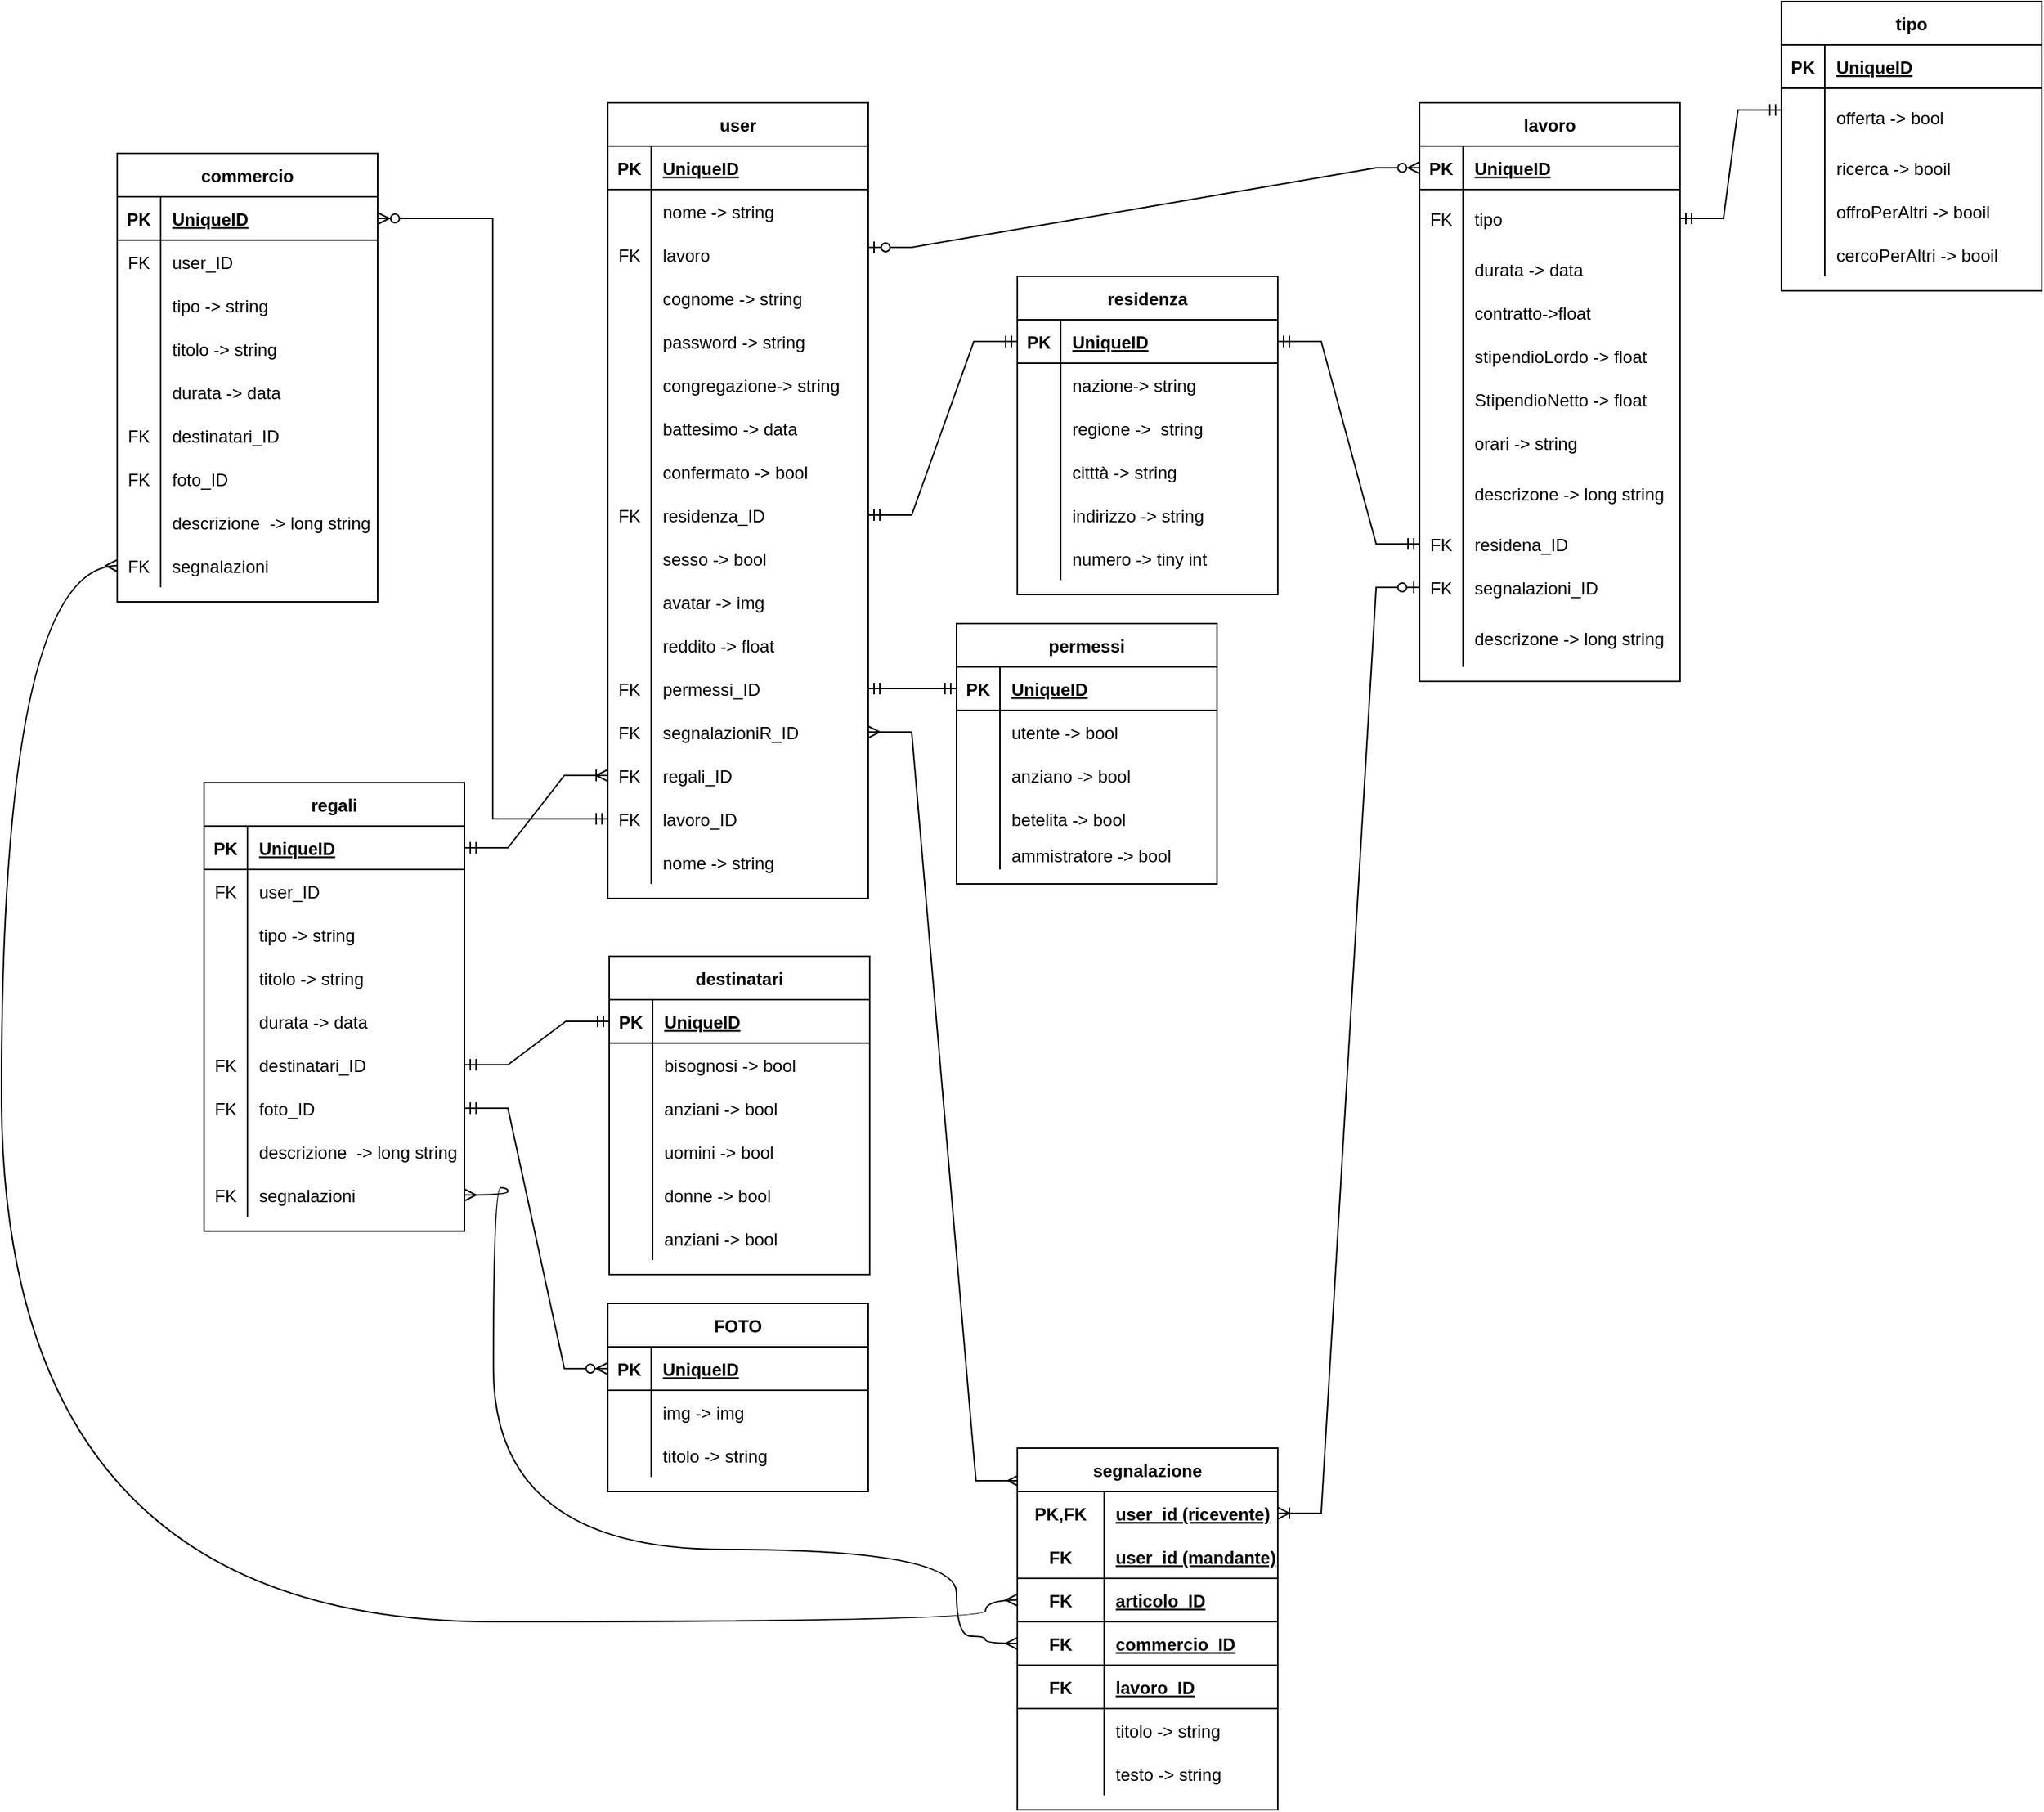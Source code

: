 <mxfile version="20.2.3" type="device"><diagram id="1FNaQAIddJ6GeDlv11ui" name="Pagina-1"><mxGraphModel dx="1722" dy="1068" grid="1" gridSize="10" guides="1" tooltips="1" connect="1" arrows="1" fold="1" page="1" pageScale="1" pageWidth="827" pageHeight="1169" math="0" shadow="0"><root><mxCell id="0"/><mxCell id="1" parent="0"/><mxCell id="FaMLunOspJ4lG-HI_EQm-1" value="user" style="shape=table;startSize=30;container=1;collapsible=1;childLayout=tableLayout;fixedRows=1;rowLines=0;fontStyle=1;align=center;resizeLast=1;" parent="1" vertex="1"><mxGeometry x="119" y="120" width="180" height="550" as="geometry"/></mxCell><mxCell id="FaMLunOspJ4lG-HI_EQm-2" value="" style="shape=tableRow;horizontal=0;startSize=0;swimlaneHead=0;swimlaneBody=0;fillColor=none;collapsible=0;dropTarget=0;points=[[0,0.5],[1,0.5]];portConstraint=eastwest;top=0;left=0;right=0;bottom=1;" parent="FaMLunOspJ4lG-HI_EQm-1" vertex="1"><mxGeometry y="30" width="180" height="30" as="geometry"/></mxCell><mxCell id="FaMLunOspJ4lG-HI_EQm-3" value="PK" style="shape=partialRectangle;connectable=0;fillColor=none;top=0;left=0;bottom=0;right=0;fontStyle=1;overflow=hidden;" parent="FaMLunOspJ4lG-HI_EQm-2" vertex="1"><mxGeometry width="30" height="30" as="geometry"><mxRectangle width="30" height="30" as="alternateBounds"/></mxGeometry></mxCell><mxCell id="FaMLunOspJ4lG-HI_EQm-4" value="UniqueID" style="shape=partialRectangle;connectable=0;fillColor=none;top=0;left=0;bottom=0;right=0;align=left;spacingLeft=6;fontStyle=5;overflow=hidden;" parent="FaMLunOspJ4lG-HI_EQm-2" vertex="1"><mxGeometry x="30" width="150" height="30" as="geometry"><mxRectangle width="150" height="30" as="alternateBounds"/></mxGeometry></mxCell><mxCell id="FaMLunOspJ4lG-HI_EQm-5" value="" style="shape=tableRow;horizontal=0;startSize=0;swimlaneHead=0;swimlaneBody=0;fillColor=none;collapsible=0;dropTarget=0;points=[[0,0.5],[1,0.5]];portConstraint=eastwest;top=0;left=0;right=0;bottom=0;" parent="FaMLunOspJ4lG-HI_EQm-1" vertex="1"><mxGeometry y="60" width="180" height="30" as="geometry"/></mxCell><mxCell id="FaMLunOspJ4lG-HI_EQm-6" value="" style="shape=partialRectangle;connectable=0;fillColor=none;top=0;left=0;bottom=0;right=0;editable=1;overflow=hidden;" parent="FaMLunOspJ4lG-HI_EQm-5" vertex="1"><mxGeometry width="30" height="30" as="geometry"><mxRectangle width="30" height="30" as="alternateBounds"/></mxGeometry></mxCell><mxCell id="FaMLunOspJ4lG-HI_EQm-7" value="nome -&gt; string    " style="shape=partialRectangle;connectable=0;fillColor=none;top=0;left=0;bottom=0;right=0;align=left;spacingLeft=6;overflow=hidden;" parent="FaMLunOspJ4lG-HI_EQm-5" vertex="1"><mxGeometry x="30" width="150" height="30" as="geometry"><mxRectangle width="150" height="30" as="alternateBounds"/></mxGeometry></mxCell><mxCell id="SkfY60NzSzt3Caf9MSVV-1" value="" style="shape=tableRow;horizontal=0;startSize=0;swimlaneHead=0;swimlaneBody=0;fillColor=none;collapsible=0;dropTarget=0;points=[[0,0.5],[1,0.5]];portConstraint=eastwest;top=0;left=0;right=0;bottom=0;" vertex="1" parent="FaMLunOspJ4lG-HI_EQm-1"><mxGeometry y="90" width="180" height="30" as="geometry"/></mxCell><mxCell id="SkfY60NzSzt3Caf9MSVV-2" value="FK" style="shape=partialRectangle;connectable=0;fillColor=none;top=0;left=0;bottom=0;right=0;editable=1;overflow=hidden;" vertex="1" parent="SkfY60NzSzt3Caf9MSVV-1"><mxGeometry width="30" height="30" as="geometry"><mxRectangle width="30" height="30" as="alternateBounds"/></mxGeometry></mxCell><mxCell id="SkfY60NzSzt3Caf9MSVV-3" value="lavoro    " style="shape=partialRectangle;connectable=0;fillColor=none;top=0;left=0;bottom=0;right=0;align=left;spacingLeft=6;overflow=hidden;" vertex="1" parent="SkfY60NzSzt3Caf9MSVV-1"><mxGeometry x="30" width="150" height="30" as="geometry"><mxRectangle width="150" height="30" as="alternateBounds"/></mxGeometry></mxCell><mxCell id="FaMLunOspJ4lG-HI_EQm-8" value="" style="shape=tableRow;horizontal=0;startSize=0;swimlaneHead=0;swimlaneBody=0;fillColor=none;collapsible=0;dropTarget=0;points=[[0,0.5],[1,0.5]];portConstraint=eastwest;top=0;left=0;right=0;bottom=0;" parent="FaMLunOspJ4lG-HI_EQm-1" vertex="1"><mxGeometry y="120" width="180" height="30" as="geometry"/></mxCell><mxCell id="FaMLunOspJ4lG-HI_EQm-9" value="" style="shape=partialRectangle;connectable=0;fillColor=none;top=0;left=0;bottom=0;right=0;editable=1;overflow=hidden;" parent="FaMLunOspJ4lG-HI_EQm-8" vertex="1"><mxGeometry width="30" height="30" as="geometry"><mxRectangle width="30" height="30" as="alternateBounds"/></mxGeometry></mxCell><mxCell id="FaMLunOspJ4lG-HI_EQm-10" value="cognome -&gt; string" style="shape=partialRectangle;connectable=0;fillColor=none;top=0;left=0;bottom=0;right=0;align=left;spacingLeft=6;overflow=hidden;" parent="FaMLunOspJ4lG-HI_EQm-8" vertex="1"><mxGeometry x="30" width="150" height="30" as="geometry"><mxRectangle width="150" height="30" as="alternateBounds"/></mxGeometry></mxCell><mxCell id="FaMLunOspJ4lG-HI_EQm-11" value="" style="shape=tableRow;horizontal=0;startSize=0;swimlaneHead=0;swimlaneBody=0;fillColor=none;collapsible=0;dropTarget=0;points=[[0,0.5],[1,0.5]];portConstraint=eastwest;top=0;left=0;right=0;bottom=0;" parent="FaMLunOspJ4lG-HI_EQm-1" vertex="1"><mxGeometry y="150" width="180" height="30" as="geometry"/></mxCell><mxCell id="FaMLunOspJ4lG-HI_EQm-12" value="" style="shape=partialRectangle;connectable=0;fillColor=none;top=0;left=0;bottom=0;right=0;editable=1;overflow=hidden;" parent="FaMLunOspJ4lG-HI_EQm-11" vertex="1"><mxGeometry width="30" height="30" as="geometry"><mxRectangle width="30" height="30" as="alternateBounds"/></mxGeometry></mxCell><mxCell id="FaMLunOspJ4lG-HI_EQm-13" value="password -&gt; string" style="shape=partialRectangle;connectable=0;fillColor=none;top=0;left=0;bottom=0;right=0;align=left;spacingLeft=6;overflow=hidden;" parent="FaMLunOspJ4lG-HI_EQm-11" vertex="1"><mxGeometry x="30" width="150" height="30" as="geometry"><mxRectangle width="150" height="30" as="alternateBounds"/></mxGeometry></mxCell><mxCell id="FaMLunOspJ4lG-HI_EQm-14" value="" style="shape=tableRow;horizontal=0;startSize=0;swimlaneHead=0;swimlaneBody=0;fillColor=none;collapsible=0;dropTarget=0;points=[[0,0.5],[1,0.5]];portConstraint=eastwest;top=0;left=0;right=0;bottom=0;" parent="FaMLunOspJ4lG-HI_EQm-1" vertex="1"><mxGeometry y="180" width="180" height="30" as="geometry"/></mxCell><mxCell id="FaMLunOspJ4lG-HI_EQm-15" value="" style="shape=partialRectangle;connectable=0;fillColor=none;top=0;left=0;bottom=0;right=0;editable=1;overflow=hidden;" parent="FaMLunOspJ4lG-HI_EQm-14" vertex="1"><mxGeometry width="30" height="30" as="geometry"><mxRectangle width="30" height="30" as="alternateBounds"/></mxGeometry></mxCell><mxCell id="FaMLunOspJ4lG-HI_EQm-16" value="congregazione-&gt; string" style="shape=partialRectangle;connectable=0;fillColor=none;top=0;left=0;bottom=0;right=0;align=left;spacingLeft=6;overflow=hidden;" parent="FaMLunOspJ4lG-HI_EQm-14" vertex="1"><mxGeometry x="30" width="150" height="30" as="geometry"><mxRectangle width="150" height="30" as="alternateBounds"/></mxGeometry></mxCell><mxCell id="FaMLunOspJ4lG-HI_EQm-17" value="" style="shape=tableRow;horizontal=0;startSize=0;swimlaneHead=0;swimlaneBody=0;fillColor=none;collapsible=0;dropTarget=0;points=[[0,0.5],[1,0.5]];portConstraint=eastwest;top=0;left=0;right=0;bottom=0;" parent="FaMLunOspJ4lG-HI_EQm-1" vertex="1"><mxGeometry y="210" width="180" height="30" as="geometry"/></mxCell><mxCell id="FaMLunOspJ4lG-HI_EQm-18" value="" style="shape=partialRectangle;connectable=0;fillColor=none;top=0;left=0;bottom=0;right=0;editable=1;overflow=hidden;" parent="FaMLunOspJ4lG-HI_EQm-17" vertex="1"><mxGeometry width="30" height="30" as="geometry"><mxRectangle width="30" height="30" as="alternateBounds"/></mxGeometry></mxCell><mxCell id="FaMLunOspJ4lG-HI_EQm-19" value="battesimo -&gt; data" style="shape=partialRectangle;connectable=0;fillColor=none;top=0;left=0;bottom=0;right=0;align=left;spacingLeft=6;overflow=hidden;" parent="FaMLunOspJ4lG-HI_EQm-17" vertex="1"><mxGeometry x="30" width="150" height="30" as="geometry"><mxRectangle width="150" height="30" as="alternateBounds"/></mxGeometry></mxCell><mxCell id="FaMLunOspJ4lG-HI_EQm-20" value="" style="shape=tableRow;horizontal=0;startSize=0;swimlaneHead=0;swimlaneBody=0;fillColor=none;collapsible=0;dropTarget=0;points=[[0,0.5],[1,0.5]];portConstraint=eastwest;top=0;left=0;right=0;bottom=0;" parent="FaMLunOspJ4lG-HI_EQm-1" vertex="1"><mxGeometry y="240" width="180" height="30" as="geometry"/></mxCell><mxCell id="FaMLunOspJ4lG-HI_EQm-21" value="" style="shape=partialRectangle;connectable=0;fillColor=none;top=0;left=0;bottom=0;right=0;editable=1;overflow=hidden;" parent="FaMLunOspJ4lG-HI_EQm-20" vertex="1"><mxGeometry width="30" height="30" as="geometry"><mxRectangle width="30" height="30" as="alternateBounds"/></mxGeometry></mxCell><mxCell id="FaMLunOspJ4lG-HI_EQm-22" value="confermato -&gt; bool" style="shape=partialRectangle;connectable=0;fillColor=none;top=0;left=0;bottom=0;right=0;align=left;spacingLeft=6;overflow=hidden;" parent="FaMLunOspJ4lG-HI_EQm-20" vertex="1"><mxGeometry x="30" width="150" height="30" as="geometry"><mxRectangle width="150" height="30" as="alternateBounds"/></mxGeometry></mxCell><mxCell id="FaMLunOspJ4lG-HI_EQm-23" value="" style="shape=tableRow;horizontal=0;startSize=0;swimlaneHead=0;swimlaneBody=0;fillColor=none;collapsible=0;dropTarget=0;points=[[0,0.5],[1,0.5]];portConstraint=eastwest;top=0;left=0;right=0;bottom=0;" parent="FaMLunOspJ4lG-HI_EQm-1" vertex="1"><mxGeometry y="270" width="180" height="30" as="geometry"/></mxCell><mxCell id="FaMLunOspJ4lG-HI_EQm-24" value="FK" style="shape=partialRectangle;connectable=0;fillColor=none;top=0;left=0;bottom=0;right=0;editable=1;overflow=hidden;" parent="FaMLunOspJ4lG-HI_EQm-23" vertex="1"><mxGeometry width="30" height="30" as="geometry"><mxRectangle width="30" height="30" as="alternateBounds"/></mxGeometry></mxCell><mxCell id="FaMLunOspJ4lG-HI_EQm-25" value="residenza_ID" style="shape=partialRectangle;connectable=0;fillColor=none;top=0;left=0;bottom=0;right=0;align=left;spacingLeft=6;overflow=hidden;" parent="FaMLunOspJ4lG-HI_EQm-23" vertex="1"><mxGeometry x="30" width="150" height="30" as="geometry"><mxRectangle width="150" height="30" as="alternateBounds"/></mxGeometry></mxCell><mxCell id="FaMLunOspJ4lG-HI_EQm-26" value="" style="shape=tableRow;horizontal=0;startSize=0;swimlaneHead=0;swimlaneBody=0;fillColor=none;collapsible=0;dropTarget=0;points=[[0,0.5],[1,0.5]];portConstraint=eastwest;top=0;left=0;right=0;bottom=0;" parent="FaMLunOspJ4lG-HI_EQm-1" vertex="1"><mxGeometry y="300" width="180" height="30" as="geometry"/></mxCell><mxCell id="FaMLunOspJ4lG-HI_EQm-27" value="" style="shape=partialRectangle;connectable=0;fillColor=none;top=0;left=0;bottom=0;right=0;editable=1;overflow=hidden;" parent="FaMLunOspJ4lG-HI_EQm-26" vertex="1"><mxGeometry width="30" height="30" as="geometry"><mxRectangle width="30" height="30" as="alternateBounds"/></mxGeometry></mxCell><mxCell id="FaMLunOspJ4lG-HI_EQm-28" value="sesso -&gt; bool" style="shape=partialRectangle;connectable=0;fillColor=none;top=0;left=0;bottom=0;right=0;align=left;spacingLeft=6;overflow=hidden;" parent="FaMLunOspJ4lG-HI_EQm-26" vertex="1"><mxGeometry x="30" width="150" height="30" as="geometry"><mxRectangle width="150" height="30" as="alternateBounds"/></mxGeometry></mxCell><mxCell id="FaMLunOspJ4lG-HI_EQm-29" value="" style="shape=tableRow;horizontal=0;startSize=0;swimlaneHead=0;swimlaneBody=0;fillColor=none;collapsible=0;dropTarget=0;points=[[0,0.5],[1,0.5]];portConstraint=eastwest;top=0;left=0;right=0;bottom=0;" parent="FaMLunOspJ4lG-HI_EQm-1" vertex="1"><mxGeometry y="330" width="180" height="30" as="geometry"/></mxCell><mxCell id="FaMLunOspJ4lG-HI_EQm-30" value="" style="shape=partialRectangle;connectable=0;fillColor=none;top=0;left=0;bottom=0;right=0;editable=1;overflow=hidden;" parent="FaMLunOspJ4lG-HI_EQm-29" vertex="1"><mxGeometry width="30" height="30" as="geometry"><mxRectangle width="30" height="30" as="alternateBounds"/></mxGeometry></mxCell><mxCell id="FaMLunOspJ4lG-HI_EQm-31" value="avatar -&gt; img" style="shape=partialRectangle;connectable=0;fillColor=none;top=0;left=0;bottom=0;right=0;align=left;spacingLeft=6;overflow=hidden;" parent="FaMLunOspJ4lG-HI_EQm-29" vertex="1"><mxGeometry x="30" width="150" height="30" as="geometry"><mxRectangle width="150" height="30" as="alternateBounds"/></mxGeometry></mxCell><mxCell id="FaMLunOspJ4lG-HI_EQm-52" value="" style="shape=tableRow;horizontal=0;startSize=0;swimlaneHead=0;swimlaneBody=0;fillColor=none;collapsible=0;dropTarget=0;points=[[0,0.5],[1,0.5]];portConstraint=eastwest;top=0;left=0;right=0;bottom=0;" parent="FaMLunOspJ4lG-HI_EQm-1" vertex="1"><mxGeometry y="360" width="180" height="30" as="geometry"/></mxCell><mxCell id="FaMLunOspJ4lG-HI_EQm-53" value="" style="shape=partialRectangle;connectable=0;fillColor=none;top=0;left=0;bottom=0;right=0;editable=1;overflow=hidden;" parent="FaMLunOspJ4lG-HI_EQm-52" vertex="1"><mxGeometry width="30" height="30" as="geometry"><mxRectangle width="30" height="30" as="alternateBounds"/></mxGeometry></mxCell><mxCell id="FaMLunOspJ4lG-HI_EQm-54" value="reddito -&gt; float" style="shape=partialRectangle;connectable=0;fillColor=none;top=0;left=0;bottom=0;right=0;align=left;spacingLeft=6;overflow=hidden;" parent="FaMLunOspJ4lG-HI_EQm-52" vertex="1"><mxGeometry x="30" width="150" height="30" as="geometry"><mxRectangle width="150" height="30" as="alternateBounds"/></mxGeometry></mxCell><mxCell id="FaMLunOspJ4lG-HI_EQm-55" value="" style="shape=tableRow;horizontal=0;startSize=0;swimlaneHead=0;swimlaneBody=0;fillColor=none;collapsible=0;dropTarget=0;points=[[0,0.5],[1,0.5]];portConstraint=eastwest;top=0;left=0;right=0;bottom=0;" parent="FaMLunOspJ4lG-HI_EQm-1" vertex="1"><mxGeometry y="390" width="180" height="30" as="geometry"/></mxCell><mxCell id="FaMLunOspJ4lG-HI_EQm-56" value="FK" style="shape=partialRectangle;connectable=0;fillColor=none;top=0;left=0;bottom=0;right=0;editable=1;overflow=hidden;" parent="FaMLunOspJ4lG-HI_EQm-55" vertex="1"><mxGeometry width="30" height="30" as="geometry"><mxRectangle width="30" height="30" as="alternateBounds"/></mxGeometry></mxCell><mxCell id="FaMLunOspJ4lG-HI_EQm-57" value="permessi_ID" style="shape=partialRectangle;connectable=0;fillColor=none;top=0;left=0;bottom=0;right=0;align=left;spacingLeft=6;overflow=hidden;" parent="FaMLunOspJ4lG-HI_EQm-55" vertex="1"><mxGeometry x="30" width="150" height="30" as="geometry"><mxRectangle width="150" height="30" as="alternateBounds"/></mxGeometry></mxCell><mxCell id="FaMLunOspJ4lG-HI_EQm-58" value="" style="shape=tableRow;horizontal=0;startSize=0;swimlaneHead=0;swimlaneBody=0;fillColor=none;collapsible=0;dropTarget=0;points=[[0,0.5],[1,0.5]];portConstraint=eastwest;top=0;left=0;right=0;bottom=0;" parent="FaMLunOspJ4lG-HI_EQm-1" vertex="1"><mxGeometry y="420" width="180" height="30" as="geometry"/></mxCell><mxCell id="FaMLunOspJ4lG-HI_EQm-59" value="FK" style="shape=partialRectangle;connectable=0;fillColor=none;top=0;left=0;bottom=0;right=0;editable=1;overflow=hidden;" parent="FaMLunOspJ4lG-HI_EQm-58" vertex="1"><mxGeometry width="30" height="30" as="geometry"><mxRectangle width="30" height="30" as="alternateBounds"/></mxGeometry></mxCell><mxCell id="FaMLunOspJ4lG-HI_EQm-60" value="segnalazioniR_ID" style="shape=partialRectangle;connectable=0;fillColor=none;top=0;left=0;bottom=0;right=0;align=left;spacingLeft=6;overflow=hidden;" parent="FaMLunOspJ4lG-HI_EQm-58" vertex="1"><mxGeometry x="30" width="150" height="30" as="geometry"><mxRectangle width="150" height="30" as="alternateBounds"/></mxGeometry></mxCell><mxCell id="FaMLunOspJ4lG-HI_EQm-142" value="" style="shape=tableRow;horizontal=0;startSize=0;swimlaneHead=0;swimlaneBody=0;fillColor=none;collapsible=0;dropTarget=0;points=[[0,0.5],[1,0.5]];portConstraint=eastwest;top=0;left=0;right=0;bottom=0;" parent="FaMLunOspJ4lG-HI_EQm-1" vertex="1"><mxGeometry y="450" width="180" height="30" as="geometry"/></mxCell><mxCell id="FaMLunOspJ4lG-HI_EQm-143" value="FK" style="shape=partialRectangle;connectable=0;fillColor=none;top=0;left=0;bottom=0;right=0;editable=1;overflow=hidden;" parent="FaMLunOspJ4lG-HI_EQm-142" vertex="1"><mxGeometry width="30" height="30" as="geometry"><mxRectangle width="30" height="30" as="alternateBounds"/></mxGeometry></mxCell><mxCell id="FaMLunOspJ4lG-HI_EQm-144" value="regali_ID" style="shape=partialRectangle;connectable=0;fillColor=none;top=0;left=0;bottom=0;right=0;align=left;spacingLeft=6;overflow=hidden;" parent="FaMLunOspJ4lG-HI_EQm-142" vertex="1"><mxGeometry x="30" width="150" height="30" as="geometry"><mxRectangle width="150" height="30" as="alternateBounds"/></mxGeometry></mxCell><mxCell id="PolM7BCird0oo6ZoGzLF-46" value="" style="shape=tableRow;horizontal=0;startSize=0;swimlaneHead=0;swimlaneBody=0;fillColor=none;collapsible=0;dropTarget=0;points=[[0,0.5],[1,0.5]];portConstraint=eastwest;top=0;left=0;right=0;bottom=0;" parent="FaMLunOspJ4lG-HI_EQm-1" vertex="1"><mxGeometry y="480" width="180" height="30" as="geometry"/></mxCell><mxCell id="PolM7BCird0oo6ZoGzLF-47" value="FK" style="shape=partialRectangle;connectable=0;fillColor=none;top=0;left=0;bottom=0;right=0;editable=1;overflow=hidden;" parent="PolM7BCird0oo6ZoGzLF-46" vertex="1"><mxGeometry width="30" height="30" as="geometry"><mxRectangle width="30" height="30" as="alternateBounds"/></mxGeometry></mxCell><mxCell id="PolM7BCird0oo6ZoGzLF-48" value="lavoro_ID" style="shape=partialRectangle;connectable=0;fillColor=none;top=0;left=0;bottom=0;right=0;align=left;spacingLeft=6;overflow=hidden;" parent="PolM7BCird0oo6ZoGzLF-46" vertex="1"><mxGeometry x="30" width="150" height="30" as="geometry"><mxRectangle width="150" height="30" as="alternateBounds"/></mxGeometry></mxCell><mxCell id="PolM7BCird0oo6ZoGzLF-68" value="" style="shape=tableRow;horizontal=0;startSize=0;swimlaneHead=0;swimlaneBody=0;fillColor=none;collapsible=0;dropTarget=0;points=[[0,0.5],[1,0.5]];portConstraint=eastwest;top=0;left=0;right=0;bottom=0;" parent="FaMLunOspJ4lG-HI_EQm-1" vertex="1"><mxGeometry y="510" width="180" height="30" as="geometry"/></mxCell><mxCell id="PolM7BCird0oo6ZoGzLF-69" value="" style="shape=partialRectangle;connectable=0;fillColor=none;top=0;left=0;bottom=0;right=0;editable=1;overflow=hidden;" parent="PolM7BCird0oo6ZoGzLF-68" vertex="1"><mxGeometry width="30" height="30" as="geometry"><mxRectangle width="30" height="30" as="alternateBounds"/></mxGeometry></mxCell><mxCell id="PolM7BCird0oo6ZoGzLF-70" value="nome -&gt; string    " style="shape=partialRectangle;connectable=0;fillColor=none;top=0;left=0;bottom=0;right=0;align=left;spacingLeft=6;overflow=hidden;" parent="PolM7BCird0oo6ZoGzLF-68" vertex="1"><mxGeometry x="30" width="150" height="30" as="geometry"><mxRectangle width="150" height="30" as="alternateBounds"/></mxGeometry></mxCell><mxCell id="FaMLunOspJ4lG-HI_EQm-32" value="residenza" style="shape=table;startSize=30;container=1;collapsible=1;childLayout=tableLayout;fixedRows=1;rowLines=0;fontStyle=1;align=center;resizeLast=1;" parent="1" vertex="1"><mxGeometry x="402" y="240" width="180" height="220" as="geometry"/></mxCell><mxCell id="FaMLunOspJ4lG-HI_EQm-33" value="" style="shape=tableRow;horizontal=0;startSize=0;swimlaneHead=0;swimlaneBody=0;fillColor=none;collapsible=0;dropTarget=0;points=[[0,0.5],[1,0.5]];portConstraint=eastwest;top=0;left=0;right=0;bottom=1;" parent="FaMLunOspJ4lG-HI_EQm-32" vertex="1"><mxGeometry y="30" width="180" height="30" as="geometry"/></mxCell><mxCell id="FaMLunOspJ4lG-HI_EQm-34" value="PK" style="shape=partialRectangle;connectable=0;fillColor=none;top=0;left=0;bottom=0;right=0;fontStyle=1;overflow=hidden;" parent="FaMLunOspJ4lG-HI_EQm-33" vertex="1"><mxGeometry width="30" height="30" as="geometry"><mxRectangle width="30" height="30" as="alternateBounds"/></mxGeometry></mxCell><mxCell id="FaMLunOspJ4lG-HI_EQm-35" value="UniqueID" style="shape=partialRectangle;connectable=0;fillColor=none;top=0;left=0;bottom=0;right=0;align=left;spacingLeft=6;fontStyle=5;overflow=hidden;" parent="FaMLunOspJ4lG-HI_EQm-33" vertex="1"><mxGeometry x="30" width="150" height="30" as="geometry"><mxRectangle width="150" height="30" as="alternateBounds"/></mxGeometry></mxCell><mxCell id="FaMLunOspJ4lG-HI_EQm-36" value="" style="shape=tableRow;horizontal=0;startSize=0;swimlaneHead=0;swimlaneBody=0;fillColor=none;collapsible=0;dropTarget=0;points=[[0,0.5],[1,0.5]];portConstraint=eastwest;top=0;left=0;right=0;bottom=0;" parent="FaMLunOspJ4lG-HI_EQm-32" vertex="1"><mxGeometry y="60" width="180" height="30" as="geometry"/></mxCell><mxCell id="FaMLunOspJ4lG-HI_EQm-37" value="" style="shape=partialRectangle;connectable=0;fillColor=none;top=0;left=0;bottom=0;right=0;editable=1;overflow=hidden;" parent="FaMLunOspJ4lG-HI_EQm-36" vertex="1"><mxGeometry width="30" height="30" as="geometry"><mxRectangle width="30" height="30" as="alternateBounds"/></mxGeometry></mxCell><mxCell id="FaMLunOspJ4lG-HI_EQm-38" value="nazione-&gt; string" style="shape=partialRectangle;connectable=0;fillColor=none;top=0;left=0;bottom=0;right=0;align=left;spacingLeft=6;overflow=hidden;" parent="FaMLunOspJ4lG-HI_EQm-36" vertex="1"><mxGeometry x="30" width="150" height="30" as="geometry"><mxRectangle width="150" height="30" as="alternateBounds"/></mxGeometry></mxCell><mxCell id="FaMLunOspJ4lG-HI_EQm-39" value="" style="shape=tableRow;horizontal=0;startSize=0;swimlaneHead=0;swimlaneBody=0;fillColor=none;collapsible=0;dropTarget=0;points=[[0,0.5],[1,0.5]];portConstraint=eastwest;top=0;left=0;right=0;bottom=0;" parent="FaMLunOspJ4lG-HI_EQm-32" vertex="1"><mxGeometry y="90" width="180" height="30" as="geometry"/></mxCell><mxCell id="FaMLunOspJ4lG-HI_EQm-40" value="" style="shape=partialRectangle;connectable=0;fillColor=none;top=0;left=0;bottom=0;right=0;editable=1;overflow=hidden;" parent="FaMLunOspJ4lG-HI_EQm-39" vertex="1"><mxGeometry width="30" height="30" as="geometry"><mxRectangle width="30" height="30" as="alternateBounds"/></mxGeometry></mxCell><mxCell id="FaMLunOspJ4lG-HI_EQm-41" value="regione -&gt;  string" style="shape=partialRectangle;connectable=0;fillColor=none;top=0;left=0;bottom=0;right=0;align=left;spacingLeft=6;overflow=hidden;" parent="FaMLunOspJ4lG-HI_EQm-39" vertex="1"><mxGeometry x="30" width="150" height="30" as="geometry"><mxRectangle width="150" height="30" as="alternateBounds"/></mxGeometry></mxCell><mxCell id="FaMLunOspJ4lG-HI_EQm-42" value="" style="shape=tableRow;horizontal=0;startSize=0;swimlaneHead=0;swimlaneBody=0;fillColor=none;collapsible=0;dropTarget=0;points=[[0,0.5],[1,0.5]];portConstraint=eastwest;top=0;left=0;right=0;bottom=0;" parent="FaMLunOspJ4lG-HI_EQm-32" vertex="1"><mxGeometry y="120" width="180" height="30" as="geometry"/></mxCell><mxCell id="FaMLunOspJ4lG-HI_EQm-43" value="" style="shape=partialRectangle;connectable=0;fillColor=none;top=0;left=0;bottom=0;right=0;editable=1;overflow=hidden;" parent="FaMLunOspJ4lG-HI_EQm-42" vertex="1"><mxGeometry width="30" height="30" as="geometry"><mxRectangle width="30" height="30" as="alternateBounds"/></mxGeometry></mxCell><mxCell id="FaMLunOspJ4lG-HI_EQm-44" value="citttà -&gt; string" style="shape=partialRectangle;connectable=0;fillColor=none;top=0;left=0;bottom=0;right=0;align=left;spacingLeft=6;overflow=hidden;" parent="FaMLunOspJ4lG-HI_EQm-42" vertex="1"><mxGeometry x="30" width="150" height="30" as="geometry"><mxRectangle width="150" height="30" as="alternateBounds"/></mxGeometry></mxCell><mxCell id="FaMLunOspJ4lG-HI_EQm-45" value="" style="shape=tableRow;horizontal=0;startSize=0;swimlaneHead=0;swimlaneBody=0;fillColor=none;collapsible=0;dropTarget=0;points=[[0,0.5],[1,0.5]];portConstraint=eastwest;top=0;left=0;right=0;bottom=0;" parent="FaMLunOspJ4lG-HI_EQm-32" vertex="1"><mxGeometry y="150" width="180" height="30" as="geometry"/></mxCell><mxCell id="FaMLunOspJ4lG-HI_EQm-46" value="" style="shape=partialRectangle;connectable=0;fillColor=none;top=0;left=0;bottom=0;right=0;editable=1;overflow=hidden;" parent="FaMLunOspJ4lG-HI_EQm-45" vertex="1"><mxGeometry width="30" height="30" as="geometry"><mxRectangle width="30" height="30" as="alternateBounds"/></mxGeometry></mxCell><mxCell id="FaMLunOspJ4lG-HI_EQm-47" value="indirizzo -&gt; string" style="shape=partialRectangle;connectable=0;fillColor=none;top=0;left=0;bottom=0;right=0;align=left;spacingLeft=6;overflow=hidden;" parent="FaMLunOspJ4lG-HI_EQm-45" vertex="1"><mxGeometry x="30" width="150" height="30" as="geometry"><mxRectangle width="150" height="30" as="alternateBounds"/></mxGeometry></mxCell><mxCell id="FaMLunOspJ4lG-HI_EQm-48" value="" style="shape=tableRow;horizontal=0;startSize=0;swimlaneHead=0;swimlaneBody=0;fillColor=none;collapsible=0;dropTarget=0;points=[[0,0.5],[1,0.5]];portConstraint=eastwest;top=0;left=0;right=0;bottom=0;" parent="FaMLunOspJ4lG-HI_EQm-32" vertex="1"><mxGeometry y="180" width="180" height="30" as="geometry"/></mxCell><mxCell id="FaMLunOspJ4lG-HI_EQm-49" value="" style="shape=partialRectangle;connectable=0;fillColor=none;top=0;left=0;bottom=0;right=0;editable=1;overflow=hidden;" parent="FaMLunOspJ4lG-HI_EQm-48" vertex="1"><mxGeometry width="30" height="30" as="geometry"><mxRectangle width="30" height="30" as="alternateBounds"/></mxGeometry></mxCell><mxCell id="FaMLunOspJ4lG-HI_EQm-50" value="numero -&gt; tiny int" style="shape=partialRectangle;connectable=0;fillColor=none;top=0;left=0;bottom=0;right=0;align=left;spacingLeft=6;overflow=hidden;" parent="FaMLunOspJ4lG-HI_EQm-48" vertex="1"><mxGeometry x="30" width="150" height="30" as="geometry"><mxRectangle width="150" height="30" as="alternateBounds"/></mxGeometry></mxCell><mxCell id="FaMLunOspJ4lG-HI_EQm-51" value="" style="edgeStyle=entityRelationEdgeStyle;fontSize=12;html=1;endArrow=ERmandOne;startArrow=ERmandOne;rounded=0;entryX=0;entryY=0.5;entryDx=0;entryDy=0;exitX=1;exitY=0.5;exitDx=0;exitDy=0;" parent="1" target="FaMLunOspJ4lG-HI_EQm-33" edge="1" source="FaMLunOspJ4lG-HI_EQm-23"><mxGeometry width="100" height="100" relative="1" as="geometry"><mxPoint x="300" y="460" as="sourcePoint"/><mxPoint x="400" y="360" as="targetPoint"/></mxGeometry></mxCell><mxCell id="FaMLunOspJ4lG-HI_EQm-61" value="permessi" style="shape=table;startSize=30;container=1;collapsible=1;childLayout=tableLayout;fixedRows=1;rowLines=0;fontStyle=1;align=center;resizeLast=1;" parent="1" vertex="1"><mxGeometry x="360" y="480" width="180" height="180" as="geometry"/></mxCell><mxCell id="FaMLunOspJ4lG-HI_EQm-62" value="" style="shape=tableRow;horizontal=0;startSize=0;swimlaneHead=0;swimlaneBody=0;fillColor=none;collapsible=0;dropTarget=0;points=[[0,0.5],[1,0.5]];portConstraint=eastwest;top=0;left=0;right=0;bottom=1;" parent="FaMLunOspJ4lG-HI_EQm-61" vertex="1"><mxGeometry y="30" width="180" height="30" as="geometry"/></mxCell><mxCell id="FaMLunOspJ4lG-HI_EQm-63" value="PK" style="shape=partialRectangle;connectable=0;fillColor=none;top=0;left=0;bottom=0;right=0;fontStyle=1;overflow=hidden;" parent="FaMLunOspJ4lG-HI_EQm-62" vertex="1"><mxGeometry width="30" height="30" as="geometry"><mxRectangle width="30" height="30" as="alternateBounds"/></mxGeometry></mxCell><mxCell id="FaMLunOspJ4lG-HI_EQm-64" value="UniqueID" style="shape=partialRectangle;connectable=0;fillColor=none;top=0;left=0;bottom=0;right=0;align=left;spacingLeft=6;fontStyle=5;overflow=hidden;" parent="FaMLunOspJ4lG-HI_EQm-62" vertex="1"><mxGeometry x="30" width="150" height="30" as="geometry"><mxRectangle width="150" height="30" as="alternateBounds"/></mxGeometry></mxCell><mxCell id="FaMLunOspJ4lG-HI_EQm-65" value="" style="shape=tableRow;horizontal=0;startSize=0;swimlaneHead=0;swimlaneBody=0;fillColor=none;collapsible=0;dropTarget=0;points=[[0,0.5],[1,0.5]];portConstraint=eastwest;top=0;left=0;right=0;bottom=0;" parent="FaMLunOspJ4lG-HI_EQm-61" vertex="1"><mxGeometry y="60" width="180" height="30" as="geometry"/></mxCell><mxCell id="FaMLunOspJ4lG-HI_EQm-66" value="" style="shape=partialRectangle;connectable=0;fillColor=none;top=0;left=0;bottom=0;right=0;editable=1;overflow=hidden;" parent="FaMLunOspJ4lG-HI_EQm-65" vertex="1"><mxGeometry width="30" height="30" as="geometry"><mxRectangle width="30" height="30" as="alternateBounds"/></mxGeometry></mxCell><mxCell id="FaMLunOspJ4lG-HI_EQm-67" value="utente -&gt; bool" style="shape=partialRectangle;connectable=0;fillColor=none;top=0;left=0;bottom=0;right=0;align=left;spacingLeft=6;overflow=hidden;" parent="FaMLunOspJ4lG-HI_EQm-65" vertex="1"><mxGeometry x="30" width="150" height="30" as="geometry"><mxRectangle width="150" height="30" as="alternateBounds"/></mxGeometry></mxCell><mxCell id="FaMLunOspJ4lG-HI_EQm-68" value="" style="shape=tableRow;horizontal=0;startSize=0;swimlaneHead=0;swimlaneBody=0;fillColor=none;collapsible=0;dropTarget=0;points=[[0,0.5],[1,0.5]];portConstraint=eastwest;top=0;left=0;right=0;bottom=0;" parent="FaMLunOspJ4lG-HI_EQm-61" vertex="1"><mxGeometry y="90" width="180" height="30" as="geometry"/></mxCell><mxCell id="FaMLunOspJ4lG-HI_EQm-69" value="" style="shape=partialRectangle;connectable=0;fillColor=none;top=0;left=0;bottom=0;right=0;editable=1;overflow=hidden;" parent="FaMLunOspJ4lG-HI_EQm-68" vertex="1"><mxGeometry width="30" height="30" as="geometry"><mxRectangle width="30" height="30" as="alternateBounds"/></mxGeometry></mxCell><mxCell id="FaMLunOspJ4lG-HI_EQm-70" value="anziano -&gt; bool" style="shape=partialRectangle;connectable=0;fillColor=none;top=0;left=0;bottom=0;right=0;align=left;spacingLeft=6;overflow=hidden;" parent="FaMLunOspJ4lG-HI_EQm-68" vertex="1"><mxGeometry x="30" width="150" height="30" as="geometry"><mxRectangle width="150" height="30" as="alternateBounds"/></mxGeometry></mxCell><mxCell id="FaMLunOspJ4lG-HI_EQm-71" value="" style="shape=tableRow;horizontal=0;startSize=0;swimlaneHead=0;swimlaneBody=0;fillColor=none;collapsible=0;dropTarget=0;points=[[0,0.5],[1,0.5]];portConstraint=eastwest;top=0;left=0;right=0;bottom=0;" parent="FaMLunOspJ4lG-HI_EQm-61" vertex="1"><mxGeometry y="120" width="180" height="30" as="geometry"/></mxCell><mxCell id="FaMLunOspJ4lG-HI_EQm-72" value="" style="shape=partialRectangle;connectable=0;fillColor=none;top=0;left=0;bottom=0;right=0;editable=1;overflow=hidden;" parent="FaMLunOspJ4lG-HI_EQm-71" vertex="1"><mxGeometry width="30" height="30" as="geometry"><mxRectangle width="30" height="30" as="alternateBounds"/></mxGeometry></mxCell><mxCell id="FaMLunOspJ4lG-HI_EQm-73" value="betelita -&gt; bool" style="shape=partialRectangle;connectable=0;fillColor=none;top=0;left=0;bottom=0;right=0;align=left;spacingLeft=6;overflow=hidden;" parent="FaMLunOspJ4lG-HI_EQm-71" vertex="1"><mxGeometry x="30" width="150" height="30" as="geometry"><mxRectangle width="150" height="30" as="alternateBounds"/></mxGeometry></mxCell><mxCell id="FaMLunOspJ4lG-HI_EQm-75" value="" style="shape=tableRow;horizontal=0;startSize=0;swimlaneHead=0;swimlaneBody=0;fillColor=none;collapsible=0;dropTarget=0;points=[[0,0.5],[1,0.5]];portConstraint=eastwest;top=0;left=0;right=0;bottom=0;" parent="FaMLunOspJ4lG-HI_EQm-61" vertex="1"><mxGeometry y="150" width="180" height="20" as="geometry"/></mxCell><mxCell id="FaMLunOspJ4lG-HI_EQm-76" value="" style="shape=partialRectangle;connectable=0;fillColor=none;top=0;left=0;bottom=0;right=0;editable=1;overflow=hidden;" parent="FaMLunOspJ4lG-HI_EQm-75" vertex="1"><mxGeometry width="30" height="20" as="geometry"><mxRectangle width="30" height="20" as="alternateBounds"/></mxGeometry></mxCell><mxCell id="FaMLunOspJ4lG-HI_EQm-77" value="ammistratore -&gt; bool" style="shape=partialRectangle;connectable=0;fillColor=none;top=0;left=0;bottom=0;right=0;align=left;spacingLeft=6;overflow=hidden;" parent="FaMLunOspJ4lG-HI_EQm-75" vertex="1"><mxGeometry x="30" width="150" height="20" as="geometry"><mxRectangle width="150" height="20" as="alternateBounds"/></mxGeometry></mxCell><mxCell id="FaMLunOspJ4lG-HI_EQm-74" value="" style="edgeStyle=entityRelationEdgeStyle;fontSize=12;html=1;endArrow=ERmandOne;startArrow=ERmandOne;rounded=0;entryX=0;entryY=0.5;entryDx=0;entryDy=0;exitX=1;exitY=0.5;exitDx=0;exitDy=0;" parent="1" target="FaMLunOspJ4lG-HI_EQm-62" edge="1" source="FaMLunOspJ4lG-HI_EQm-55"><mxGeometry width="100" height="100" relative="1" as="geometry"><mxPoint x="299" y="580" as="sourcePoint"/><mxPoint x="399" y="480" as="targetPoint"/></mxGeometry></mxCell><mxCell id="FaMLunOspJ4lG-HI_EQm-100" value="" style="edgeStyle=entityRelationEdgeStyle;fontSize=12;html=1;endArrow=ERmany;startArrow=ERmany;rounded=0;entryX=0.008;entryY=0.09;entryDx=0;entryDy=0;entryPerimeter=0;exitX=1;exitY=0.5;exitDx=0;exitDy=0;" parent="1" target="FaMLunOspJ4lG-HI_EQm-129" edge="1" source="FaMLunOspJ4lG-HI_EQm-58"><mxGeometry width="100" height="100" relative="1" as="geometry"><mxPoint x="300" y="610" as="sourcePoint"/><mxPoint x="360" y="715" as="targetPoint"/></mxGeometry></mxCell><mxCell id="FaMLunOspJ4lG-HI_EQm-129" value="segnalazione" style="shape=table;startSize=30;container=1;collapsible=1;childLayout=tableLayout;fixedRows=1;rowLines=0;fontStyle=1;align=center;resizeLast=1;" parent="1" vertex="1"><mxGeometry x="402" y="1050" width="180" height="250" as="geometry"/></mxCell><mxCell id="FaMLunOspJ4lG-HI_EQm-130" value="" style="shape=tableRow;horizontal=0;startSize=0;swimlaneHead=0;swimlaneBody=0;fillColor=none;collapsible=0;dropTarget=0;points=[[0,0.5],[1,0.5]];portConstraint=eastwest;top=0;left=0;right=0;bottom=0;" parent="FaMLunOspJ4lG-HI_EQm-129" vertex="1"><mxGeometry y="30" width="180" height="30" as="geometry"/></mxCell><mxCell id="FaMLunOspJ4lG-HI_EQm-131" value="PK,FK" style="shape=partialRectangle;connectable=0;fillColor=none;top=0;left=0;bottom=0;right=0;fontStyle=1;overflow=hidden;" parent="FaMLunOspJ4lG-HI_EQm-130" vertex="1"><mxGeometry width="60" height="30" as="geometry"><mxRectangle width="60" height="30" as="alternateBounds"/></mxGeometry></mxCell><mxCell id="FaMLunOspJ4lG-HI_EQm-132" value="user_id (ricevente)" style="shape=partialRectangle;connectable=0;fillColor=none;top=0;left=0;bottom=0;right=0;align=left;spacingLeft=6;fontStyle=5;overflow=hidden;" parent="FaMLunOspJ4lG-HI_EQm-130" vertex="1"><mxGeometry x="60" width="120" height="30" as="geometry"><mxRectangle width="120" height="30" as="alternateBounds"/></mxGeometry></mxCell><mxCell id="FaMLunOspJ4lG-HI_EQm-133" value="" style="shape=tableRow;horizontal=0;startSize=0;swimlaneHead=0;swimlaneBody=0;fillColor=none;collapsible=0;dropTarget=0;points=[[0,0.5],[1,0.5]];portConstraint=eastwest;top=0;left=0;right=0;bottom=1;" parent="FaMLunOspJ4lG-HI_EQm-129" vertex="1"><mxGeometry y="60" width="180" height="30" as="geometry"/></mxCell><mxCell id="FaMLunOspJ4lG-HI_EQm-134" value="FK" style="shape=partialRectangle;connectable=0;fillColor=none;top=0;left=0;bottom=0;right=0;fontStyle=1;overflow=hidden;" parent="FaMLunOspJ4lG-HI_EQm-133" vertex="1"><mxGeometry width="60" height="30" as="geometry"><mxRectangle width="60" height="30" as="alternateBounds"/></mxGeometry></mxCell><mxCell id="FaMLunOspJ4lG-HI_EQm-135" value="user_id (mandante)" style="shape=partialRectangle;connectable=0;fillColor=none;top=0;left=0;bottom=0;right=0;align=left;spacingLeft=6;fontStyle=5;overflow=hidden;" parent="FaMLunOspJ4lG-HI_EQm-133" vertex="1"><mxGeometry x="60" width="120" height="30" as="geometry"><mxRectangle width="120" height="30" as="alternateBounds"/></mxGeometry></mxCell><mxCell id="PolM7BCird0oo6ZoGzLF-15" value="" style="shape=tableRow;horizontal=0;startSize=0;swimlaneHead=0;swimlaneBody=0;fillColor=none;collapsible=0;dropTarget=0;points=[[0,0.5],[1,0.5]];portConstraint=eastwest;top=0;left=0;right=0;bottom=1;" parent="FaMLunOspJ4lG-HI_EQm-129" vertex="1"><mxGeometry y="90" width="180" height="30" as="geometry"/></mxCell><mxCell id="PolM7BCird0oo6ZoGzLF-16" value="FK" style="shape=partialRectangle;connectable=0;fillColor=none;top=0;left=0;bottom=0;right=0;fontStyle=1;overflow=hidden;" parent="PolM7BCird0oo6ZoGzLF-15" vertex="1"><mxGeometry width="60" height="30" as="geometry"><mxRectangle width="60" height="30" as="alternateBounds"/></mxGeometry></mxCell><mxCell id="PolM7BCird0oo6ZoGzLF-17" value="articolo_ID" style="shape=partialRectangle;connectable=0;fillColor=none;top=0;left=0;bottom=0;right=0;align=left;spacingLeft=6;fontStyle=5;overflow=hidden;" parent="PolM7BCird0oo6ZoGzLF-15" vertex="1"><mxGeometry x="60" width="120" height="30" as="geometry"><mxRectangle width="120" height="30" as="alternateBounds"/></mxGeometry></mxCell><mxCell id="PolM7BCird0oo6ZoGzLF-50" value="" style="shape=tableRow;horizontal=0;startSize=0;swimlaneHead=0;swimlaneBody=0;fillColor=none;collapsible=0;dropTarget=0;points=[[0,0.5],[1,0.5]];portConstraint=eastwest;top=0;left=0;right=0;bottom=1;" parent="FaMLunOspJ4lG-HI_EQm-129" vertex="1"><mxGeometry y="120" width="180" height="30" as="geometry"/></mxCell><mxCell id="PolM7BCird0oo6ZoGzLF-51" value="FK" style="shape=partialRectangle;connectable=0;fillColor=none;top=0;left=0;bottom=0;right=0;fontStyle=1;overflow=hidden;" parent="PolM7BCird0oo6ZoGzLF-50" vertex="1"><mxGeometry width="60" height="30" as="geometry"><mxRectangle width="60" height="30" as="alternateBounds"/></mxGeometry></mxCell><mxCell id="PolM7BCird0oo6ZoGzLF-52" value="commercio_ID" style="shape=partialRectangle;connectable=0;fillColor=none;top=0;left=0;bottom=0;right=0;align=left;spacingLeft=6;fontStyle=5;overflow=hidden;" parent="PolM7BCird0oo6ZoGzLF-50" vertex="1"><mxGeometry x="60" width="120" height="30" as="geometry"><mxRectangle width="120" height="30" as="alternateBounds"/></mxGeometry></mxCell><mxCell id="SkfY60NzSzt3Caf9MSVV-48" value="" style="shape=tableRow;horizontal=0;startSize=0;swimlaneHead=0;swimlaneBody=0;fillColor=none;collapsible=0;dropTarget=0;points=[[0,0.5],[1,0.5]];portConstraint=eastwest;top=0;left=0;right=0;bottom=1;" vertex="1" parent="FaMLunOspJ4lG-HI_EQm-129"><mxGeometry y="150" width="180" height="30" as="geometry"/></mxCell><mxCell id="SkfY60NzSzt3Caf9MSVV-49" value="FK" style="shape=partialRectangle;connectable=0;fillColor=none;top=0;left=0;bottom=0;right=0;fontStyle=1;overflow=hidden;" vertex="1" parent="SkfY60NzSzt3Caf9MSVV-48"><mxGeometry width="60" height="30" as="geometry"><mxRectangle width="60" height="30" as="alternateBounds"/></mxGeometry></mxCell><mxCell id="SkfY60NzSzt3Caf9MSVV-50" value="lavoro_ID" style="shape=partialRectangle;connectable=0;fillColor=none;top=0;left=0;bottom=0;right=0;align=left;spacingLeft=6;fontStyle=5;overflow=hidden;" vertex="1" parent="SkfY60NzSzt3Caf9MSVV-48"><mxGeometry x="60" width="120" height="30" as="geometry"><mxRectangle width="120" height="30" as="alternateBounds"/></mxGeometry></mxCell><mxCell id="FaMLunOspJ4lG-HI_EQm-136" value="" style="shape=tableRow;horizontal=0;startSize=0;swimlaneHead=0;swimlaneBody=0;fillColor=none;collapsible=0;dropTarget=0;points=[[0,0.5],[1,0.5]];portConstraint=eastwest;top=0;left=0;right=0;bottom=0;" parent="FaMLunOspJ4lG-HI_EQm-129" vertex="1"><mxGeometry y="180" width="180" height="30" as="geometry"/></mxCell><mxCell id="FaMLunOspJ4lG-HI_EQm-137" value="" style="shape=partialRectangle;connectable=0;fillColor=none;top=0;left=0;bottom=0;right=0;editable=1;overflow=hidden;" parent="FaMLunOspJ4lG-HI_EQm-136" vertex="1"><mxGeometry width="60" height="30" as="geometry"><mxRectangle width="60" height="30" as="alternateBounds"/></mxGeometry></mxCell><mxCell id="FaMLunOspJ4lG-HI_EQm-138" value="titolo -&gt; string" style="shape=partialRectangle;connectable=0;fillColor=none;top=0;left=0;bottom=0;right=0;align=left;spacingLeft=6;overflow=hidden;" parent="FaMLunOspJ4lG-HI_EQm-136" vertex="1"><mxGeometry x="60" width="120" height="30" as="geometry"><mxRectangle width="120" height="30" as="alternateBounds"/></mxGeometry></mxCell><mxCell id="FaMLunOspJ4lG-HI_EQm-139" value="" style="shape=tableRow;horizontal=0;startSize=0;swimlaneHead=0;swimlaneBody=0;fillColor=none;collapsible=0;dropTarget=0;points=[[0,0.5],[1,0.5]];portConstraint=eastwest;top=0;left=0;right=0;bottom=0;" parent="FaMLunOspJ4lG-HI_EQm-129" vertex="1"><mxGeometry y="210" width="180" height="30" as="geometry"/></mxCell><mxCell id="FaMLunOspJ4lG-HI_EQm-140" value="" style="shape=partialRectangle;connectable=0;fillColor=none;top=0;left=0;bottom=0;right=0;editable=1;overflow=hidden;" parent="FaMLunOspJ4lG-HI_EQm-139" vertex="1"><mxGeometry width="60" height="30" as="geometry"><mxRectangle width="60" height="30" as="alternateBounds"/></mxGeometry></mxCell><mxCell id="FaMLunOspJ4lG-HI_EQm-141" value="testo -&gt; string" style="shape=partialRectangle;connectable=0;fillColor=none;top=0;left=0;bottom=0;right=0;align=left;spacingLeft=6;overflow=hidden;" parent="FaMLunOspJ4lG-HI_EQm-139" vertex="1"><mxGeometry x="60" width="120" height="30" as="geometry"><mxRectangle width="120" height="30" as="alternateBounds"/></mxGeometry></mxCell><mxCell id="FaMLunOspJ4lG-HI_EQm-145" value="regali" style="shape=table;startSize=30;container=1;collapsible=1;childLayout=tableLayout;fixedRows=1;rowLines=0;fontStyle=1;align=center;resizeLast=1;" parent="1" vertex="1"><mxGeometry x="-160" y="590" width="180" height="310" as="geometry"/></mxCell><mxCell id="FaMLunOspJ4lG-HI_EQm-146" value="" style="shape=tableRow;horizontal=0;startSize=0;swimlaneHead=0;swimlaneBody=0;fillColor=none;collapsible=0;dropTarget=0;points=[[0,0.5],[1,0.5]];portConstraint=eastwest;top=0;left=0;right=0;bottom=1;" parent="FaMLunOspJ4lG-HI_EQm-145" vertex="1"><mxGeometry y="30" width="180" height="30" as="geometry"/></mxCell><mxCell id="FaMLunOspJ4lG-HI_EQm-147" value="PK" style="shape=partialRectangle;connectable=0;fillColor=none;top=0;left=0;bottom=0;right=0;fontStyle=1;overflow=hidden;" parent="FaMLunOspJ4lG-HI_EQm-146" vertex="1"><mxGeometry width="30" height="30" as="geometry"><mxRectangle width="30" height="30" as="alternateBounds"/></mxGeometry></mxCell><mxCell id="FaMLunOspJ4lG-HI_EQm-148" value="UniqueID" style="shape=partialRectangle;connectable=0;fillColor=none;top=0;left=0;bottom=0;right=0;align=left;spacingLeft=6;fontStyle=5;overflow=hidden;" parent="FaMLunOspJ4lG-HI_EQm-146" vertex="1"><mxGeometry x="30" width="150" height="30" as="geometry"><mxRectangle width="150" height="30" as="alternateBounds"/></mxGeometry></mxCell><mxCell id="FaMLunOspJ4lG-HI_EQm-149" value="" style="shape=tableRow;horizontal=0;startSize=0;swimlaneHead=0;swimlaneBody=0;fillColor=none;collapsible=0;dropTarget=0;points=[[0,0.5],[1,0.5]];portConstraint=eastwest;top=0;left=0;right=0;bottom=0;" parent="FaMLunOspJ4lG-HI_EQm-145" vertex="1"><mxGeometry y="60" width="180" height="30" as="geometry"/></mxCell><mxCell id="FaMLunOspJ4lG-HI_EQm-150" value="FK" style="shape=partialRectangle;connectable=0;fillColor=none;top=0;left=0;bottom=0;right=0;editable=1;overflow=hidden;" parent="FaMLunOspJ4lG-HI_EQm-149" vertex="1"><mxGeometry width="30" height="30" as="geometry"><mxRectangle width="30" height="30" as="alternateBounds"/></mxGeometry></mxCell><mxCell id="FaMLunOspJ4lG-HI_EQm-151" value="user_ID" style="shape=partialRectangle;connectable=0;fillColor=none;top=0;left=0;bottom=0;right=0;align=left;spacingLeft=6;overflow=hidden;" parent="FaMLunOspJ4lG-HI_EQm-149" vertex="1"><mxGeometry x="30" width="150" height="30" as="geometry"><mxRectangle width="150" height="30" as="alternateBounds"/></mxGeometry></mxCell><mxCell id="FaMLunOspJ4lG-HI_EQm-152" value="" style="shape=tableRow;horizontal=0;startSize=0;swimlaneHead=0;swimlaneBody=0;fillColor=none;collapsible=0;dropTarget=0;points=[[0,0.5],[1,0.5]];portConstraint=eastwest;top=0;left=0;right=0;bottom=0;" parent="FaMLunOspJ4lG-HI_EQm-145" vertex="1"><mxGeometry y="90" width="180" height="30" as="geometry"/></mxCell><mxCell id="FaMLunOspJ4lG-HI_EQm-153" value="" style="shape=partialRectangle;connectable=0;fillColor=none;top=0;left=0;bottom=0;right=0;editable=1;overflow=hidden;" parent="FaMLunOspJ4lG-HI_EQm-152" vertex="1"><mxGeometry width="30" height="30" as="geometry"><mxRectangle width="30" height="30" as="alternateBounds"/></mxGeometry></mxCell><mxCell id="FaMLunOspJ4lG-HI_EQm-154" value="tipo -&gt; string" style="shape=partialRectangle;connectable=0;fillColor=none;top=0;left=0;bottom=0;right=0;align=left;spacingLeft=6;overflow=hidden;" parent="FaMLunOspJ4lG-HI_EQm-152" vertex="1"><mxGeometry x="30" width="150" height="30" as="geometry"><mxRectangle width="150" height="30" as="alternateBounds"/></mxGeometry></mxCell><mxCell id="FaMLunOspJ4lG-HI_EQm-155" value="" style="shape=tableRow;horizontal=0;startSize=0;swimlaneHead=0;swimlaneBody=0;fillColor=none;collapsible=0;dropTarget=0;points=[[0,0.5],[1,0.5]];portConstraint=eastwest;top=0;left=0;right=0;bottom=0;" parent="FaMLunOspJ4lG-HI_EQm-145" vertex="1"><mxGeometry y="120" width="180" height="30" as="geometry"/></mxCell><mxCell id="FaMLunOspJ4lG-HI_EQm-156" value="" style="shape=partialRectangle;connectable=0;fillColor=none;top=0;left=0;bottom=0;right=0;editable=1;overflow=hidden;" parent="FaMLunOspJ4lG-HI_EQm-155" vertex="1"><mxGeometry width="30" height="30" as="geometry"><mxRectangle width="30" height="30" as="alternateBounds"/></mxGeometry></mxCell><mxCell id="FaMLunOspJ4lG-HI_EQm-157" value="titolo -&gt; string" style="shape=partialRectangle;connectable=0;fillColor=none;top=0;left=0;bottom=0;right=0;align=left;spacingLeft=6;overflow=hidden;" parent="FaMLunOspJ4lG-HI_EQm-155" vertex="1"><mxGeometry x="30" width="150" height="30" as="geometry"><mxRectangle width="150" height="30" as="alternateBounds"/></mxGeometry></mxCell><mxCell id="FaMLunOspJ4lG-HI_EQm-159" value="" style="shape=tableRow;horizontal=0;startSize=0;swimlaneHead=0;swimlaneBody=0;fillColor=none;collapsible=0;dropTarget=0;points=[[0,0.5],[1,0.5]];portConstraint=eastwest;top=0;left=0;right=0;bottom=0;" parent="FaMLunOspJ4lG-HI_EQm-145" vertex="1"><mxGeometry y="150" width="180" height="30" as="geometry"/></mxCell><mxCell id="FaMLunOspJ4lG-HI_EQm-160" value="" style="shape=partialRectangle;connectable=0;fillColor=none;top=0;left=0;bottom=0;right=0;editable=1;overflow=hidden;" parent="FaMLunOspJ4lG-HI_EQm-159" vertex="1"><mxGeometry width="30" height="30" as="geometry"><mxRectangle width="30" height="30" as="alternateBounds"/></mxGeometry></mxCell><mxCell id="FaMLunOspJ4lG-HI_EQm-161" value="durata -&gt; data" style="shape=partialRectangle;connectable=0;fillColor=none;top=0;left=0;bottom=0;right=0;align=left;spacingLeft=6;overflow=hidden;" parent="FaMLunOspJ4lG-HI_EQm-159" vertex="1"><mxGeometry x="30" width="150" height="30" as="geometry"><mxRectangle width="150" height="30" as="alternateBounds"/></mxGeometry></mxCell><mxCell id="FaMLunOspJ4lG-HI_EQm-162" value="" style="shape=tableRow;horizontal=0;startSize=0;swimlaneHead=0;swimlaneBody=0;fillColor=none;collapsible=0;dropTarget=0;points=[[0,0.5],[1,0.5]];portConstraint=eastwest;top=0;left=0;right=0;bottom=0;" parent="FaMLunOspJ4lG-HI_EQm-145" vertex="1"><mxGeometry y="180" width="180" height="30" as="geometry"/></mxCell><mxCell id="FaMLunOspJ4lG-HI_EQm-163" value="FK" style="shape=partialRectangle;connectable=0;fillColor=none;top=0;left=0;bottom=0;right=0;editable=1;overflow=hidden;" parent="FaMLunOspJ4lG-HI_EQm-162" vertex="1"><mxGeometry width="30" height="30" as="geometry"><mxRectangle width="30" height="30" as="alternateBounds"/></mxGeometry></mxCell><mxCell id="FaMLunOspJ4lG-HI_EQm-164" value="destinatari_ID" style="shape=partialRectangle;connectable=0;fillColor=none;top=0;left=0;bottom=0;right=0;align=left;spacingLeft=6;overflow=hidden;" parent="FaMLunOspJ4lG-HI_EQm-162" vertex="1"><mxGeometry x="30" width="150" height="30" as="geometry"><mxRectangle width="150" height="30" as="alternateBounds"/></mxGeometry></mxCell><mxCell id="FaMLunOspJ4lG-HI_EQm-165" value="" style="shape=tableRow;horizontal=0;startSize=0;swimlaneHead=0;swimlaneBody=0;fillColor=none;collapsible=0;dropTarget=0;points=[[0,0.5],[1,0.5]];portConstraint=eastwest;top=0;left=0;right=0;bottom=0;" parent="FaMLunOspJ4lG-HI_EQm-145" vertex="1"><mxGeometry y="210" width="180" height="30" as="geometry"/></mxCell><mxCell id="FaMLunOspJ4lG-HI_EQm-166" value="FK" style="shape=partialRectangle;connectable=0;fillColor=none;top=0;left=0;bottom=0;right=0;editable=1;overflow=hidden;" parent="FaMLunOspJ4lG-HI_EQm-165" vertex="1"><mxGeometry width="30" height="30" as="geometry"><mxRectangle width="30" height="30" as="alternateBounds"/></mxGeometry></mxCell><mxCell id="FaMLunOspJ4lG-HI_EQm-167" value="foto_ID" style="shape=partialRectangle;connectable=0;fillColor=none;top=0;left=0;bottom=0;right=0;align=left;spacingLeft=6;overflow=hidden;" parent="FaMLunOspJ4lG-HI_EQm-165" vertex="1"><mxGeometry x="30" width="150" height="30" as="geometry"><mxRectangle width="150" height="30" as="alternateBounds"/></mxGeometry></mxCell><mxCell id="FaMLunOspJ4lG-HI_EQm-168" value="" style="shape=tableRow;horizontal=0;startSize=0;swimlaneHead=0;swimlaneBody=0;fillColor=none;collapsible=0;dropTarget=0;points=[[0,0.5],[1,0.5]];portConstraint=eastwest;top=0;left=0;right=0;bottom=0;" parent="FaMLunOspJ4lG-HI_EQm-145" vertex="1"><mxGeometry y="240" width="180" height="30" as="geometry"/></mxCell><mxCell id="FaMLunOspJ4lG-HI_EQm-169" value="" style="shape=partialRectangle;connectable=0;fillColor=none;top=0;left=0;bottom=0;right=0;editable=1;overflow=hidden;" parent="FaMLunOspJ4lG-HI_EQm-168" vertex="1"><mxGeometry width="30" height="30" as="geometry"><mxRectangle width="30" height="30" as="alternateBounds"/></mxGeometry></mxCell><mxCell id="FaMLunOspJ4lG-HI_EQm-170" value="descrizione  -&gt; long string" style="shape=partialRectangle;connectable=0;fillColor=none;top=0;left=0;bottom=0;right=0;align=left;spacingLeft=6;overflow=hidden;" parent="FaMLunOspJ4lG-HI_EQm-168" vertex="1"><mxGeometry x="30" width="150" height="30" as="geometry"><mxRectangle width="150" height="30" as="alternateBounds"/></mxGeometry></mxCell><mxCell id="FaMLunOspJ4lG-HI_EQm-171" value="" style="shape=tableRow;horizontal=0;startSize=0;swimlaneHead=0;swimlaneBody=0;fillColor=none;collapsible=0;dropTarget=0;points=[[0,0.5],[1,0.5]];portConstraint=eastwest;top=0;left=0;right=0;bottom=0;" parent="FaMLunOspJ4lG-HI_EQm-145" vertex="1"><mxGeometry y="270" width="180" height="30" as="geometry"/></mxCell><mxCell id="FaMLunOspJ4lG-HI_EQm-172" value="FK" style="shape=partialRectangle;connectable=0;fillColor=none;top=0;left=0;bottom=0;right=0;editable=1;overflow=hidden;" parent="FaMLunOspJ4lG-HI_EQm-171" vertex="1"><mxGeometry width="30" height="30" as="geometry"><mxRectangle width="30" height="30" as="alternateBounds"/></mxGeometry></mxCell><mxCell id="FaMLunOspJ4lG-HI_EQm-173" value="segnalazioni" style="shape=partialRectangle;connectable=0;fillColor=none;top=0;left=0;bottom=0;right=0;align=left;spacingLeft=6;overflow=hidden;" parent="FaMLunOspJ4lG-HI_EQm-171" vertex="1"><mxGeometry x="30" width="150" height="30" as="geometry"><mxRectangle width="150" height="30" as="alternateBounds"/></mxGeometry></mxCell><mxCell id="FaMLunOspJ4lG-HI_EQm-158" value="" style="edgeStyle=entityRelationEdgeStyle;fontSize=12;html=1;endArrow=ERoneToMany;startArrow=ERmandOne;rounded=0;exitX=1;exitY=0.5;exitDx=0;exitDy=0;entryX=0;entryY=0.5;entryDx=0;entryDy=0;" parent="1" source="FaMLunOspJ4lG-HI_EQm-146" target="FaMLunOspJ4lG-HI_EQm-142" edge="1"><mxGeometry width="100" height="100" relative="1" as="geometry"><mxPoint x="20" y="710" as="sourcePoint"/><mxPoint x="120" y="610" as="targetPoint"/></mxGeometry></mxCell><mxCell id="FaMLunOspJ4lG-HI_EQm-175" value="destinatari" style="shape=table;startSize=30;container=1;collapsible=1;childLayout=tableLayout;fixedRows=1;rowLines=0;fontStyle=1;align=center;resizeLast=1;" parent="1" vertex="1"><mxGeometry x="120" y="710" width="180" height="220" as="geometry"/></mxCell><mxCell id="FaMLunOspJ4lG-HI_EQm-176" value="" style="shape=tableRow;horizontal=0;startSize=0;swimlaneHead=0;swimlaneBody=0;fillColor=none;collapsible=0;dropTarget=0;points=[[0,0.5],[1,0.5]];portConstraint=eastwest;top=0;left=0;right=0;bottom=1;" parent="FaMLunOspJ4lG-HI_EQm-175" vertex="1"><mxGeometry y="30" width="180" height="30" as="geometry"/></mxCell><mxCell id="FaMLunOspJ4lG-HI_EQm-177" value="PK" style="shape=partialRectangle;connectable=0;fillColor=none;top=0;left=0;bottom=0;right=0;fontStyle=1;overflow=hidden;" parent="FaMLunOspJ4lG-HI_EQm-176" vertex="1"><mxGeometry width="30" height="30" as="geometry"><mxRectangle width="30" height="30" as="alternateBounds"/></mxGeometry></mxCell><mxCell id="FaMLunOspJ4lG-HI_EQm-178" value="UniqueID" style="shape=partialRectangle;connectable=0;fillColor=none;top=0;left=0;bottom=0;right=0;align=left;spacingLeft=6;fontStyle=5;overflow=hidden;" parent="FaMLunOspJ4lG-HI_EQm-176" vertex="1"><mxGeometry x="30" width="150" height="30" as="geometry"><mxRectangle width="150" height="30" as="alternateBounds"/></mxGeometry></mxCell><mxCell id="FaMLunOspJ4lG-HI_EQm-179" value="" style="shape=tableRow;horizontal=0;startSize=0;swimlaneHead=0;swimlaneBody=0;fillColor=none;collapsible=0;dropTarget=0;points=[[0,0.5],[1,0.5]];portConstraint=eastwest;top=0;left=0;right=0;bottom=0;" parent="FaMLunOspJ4lG-HI_EQm-175" vertex="1"><mxGeometry y="60" width="180" height="30" as="geometry"/></mxCell><mxCell id="FaMLunOspJ4lG-HI_EQm-180" value="" style="shape=partialRectangle;connectable=0;fillColor=none;top=0;left=0;bottom=0;right=0;editable=1;overflow=hidden;" parent="FaMLunOspJ4lG-HI_EQm-179" vertex="1"><mxGeometry width="30" height="30" as="geometry"><mxRectangle width="30" height="30" as="alternateBounds"/></mxGeometry></mxCell><mxCell id="FaMLunOspJ4lG-HI_EQm-181" value="bisognosi -&gt; bool" style="shape=partialRectangle;connectable=0;fillColor=none;top=0;left=0;bottom=0;right=0;align=left;spacingLeft=6;overflow=hidden;" parent="FaMLunOspJ4lG-HI_EQm-179" vertex="1"><mxGeometry x="30" width="150" height="30" as="geometry"><mxRectangle width="150" height="30" as="alternateBounds"/></mxGeometry></mxCell><mxCell id="FaMLunOspJ4lG-HI_EQm-182" value="" style="shape=tableRow;horizontal=0;startSize=0;swimlaneHead=0;swimlaneBody=0;fillColor=none;collapsible=0;dropTarget=0;points=[[0,0.5],[1,0.5]];portConstraint=eastwest;top=0;left=0;right=0;bottom=0;" parent="FaMLunOspJ4lG-HI_EQm-175" vertex="1"><mxGeometry y="90" width="180" height="30" as="geometry"/></mxCell><mxCell id="FaMLunOspJ4lG-HI_EQm-183" value="" style="shape=partialRectangle;connectable=0;fillColor=none;top=0;left=0;bottom=0;right=0;editable=1;overflow=hidden;" parent="FaMLunOspJ4lG-HI_EQm-182" vertex="1"><mxGeometry width="30" height="30" as="geometry"><mxRectangle width="30" height="30" as="alternateBounds"/></mxGeometry></mxCell><mxCell id="FaMLunOspJ4lG-HI_EQm-184" value="anziani -&gt; bool" style="shape=partialRectangle;connectable=0;fillColor=none;top=0;left=0;bottom=0;right=0;align=left;spacingLeft=6;overflow=hidden;" parent="FaMLunOspJ4lG-HI_EQm-182" vertex="1"><mxGeometry x="30" width="150" height="30" as="geometry"><mxRectangle width="150" height="30" as="alternateBounds"/></mxGeometry></mxCell><mxCell id="FaMLunOspJ4lG-HI_EQm-185" value="" style="shape=tableRow;horizontal=0;startSize=0;swimlaneHead=0;swimlaneBody=0;fillColor=none;collapsible=0;dropTarget=0;points=[[0,0.5],[1,0.5]];portConstraint=eastwest;top=0;left=0;right=0;bottom=0;" parent="FaMLunOspJ4lG-HI_EQm-175" vertex="1"><mxGeometry y="120" width="180" height="30" as="geometry"/></mxCell><mxCell id="FaMLunOspJ4lG-HI_EQm-186" value="" style="shape=partialRectangle;connectable=0;fillColor=none;top=0;left=0;bottom=0;right=0;editable=1;overflow=hidden;" parent="FaMLunOspJ4lG-HI_EQm-185" vertex="1"><mxGeometry width="30" height="30" as="geometry"><mxRectangle width="30" height="30" as="alternateBounds"/></mxGeometry></mxCell><mxCell id="FaMLunOspJ4lG-HI_EQm-187" value="uomini -&gt; bool" style="shape=partialRectangle;connectable=0;fillColor=none;top=0;left=0;bottom=0;right=0;align=left;spacingLeft=6;overflow=hidden;" parent="FaMLunOspJ4lG-HI_EQm-185" vertex="1"><mxGeometry x="30" width="150" height="30" as="geometry"><mxRectangle width="150" height="30" as="alternateBounds"/></mxGeometry></mxCell><mxCell id="FaMLunOspJ4lG-HI_EQm-189" value="" style="shape=tableRow;horizontal=0;startSize=0;swimlaneHead=0;swimlaneBody=0;fillColor=none;collapsible=0;dropTarget=0;points=[[0,0.5],[1,0.5]];portConstraint=eastwest;top=0;left=0;right=0;bottom=0;" parent="FaMLunOspJ4lG-HI_EQm-175" vertex="1"><mxGeometry y="150" width="180" height="30" as="geometry"/></mxCell><mxCell id="FaMLunOspJ4lG-HI_EQm-190" value="" style="shape=partialRectangle;connectable=0;fillColor=none;top=0;left=0;bottom=0;right=0;editable=1;overflow=hidden;" parent="FaMLunOspJ4lG-HI_EQm-189" vertex="1"><mxGeometry width="30" height="30" as="geometry"><mxRectangle width="30" height="30" as="alternateBounds"/></mxGeometry></mxCell><mxCell id="FaMLunOspJ4lG-HI_EQm-191" value="donne -&gt; bool" style="shape=partialRectangle;connectable=0;fillColor=none;top=0;left=0;bottom=0;right=0;align=left;spacingLeft=6;overflow=hidden;" parent="FaMLunOspJ4lG-HI_EQm-189" vertex="1"><mxGeometry x="30" width="150" height="30" as="geometry"><mxRectangle width="150" height="30" as="alternateBounds"/></mxGeometry></mxCell><mxCell id="FaMLunOspJ4lG-HI_EQm-192" value="" style="shape=tableRow;horizontal=0;startSize=0;swimlaneHead=0;swimlaneBody=0;fillColor=none;collapsible=0;dropTarget=0;points=[[0,0.5],[1,0.5]];portConstraint=eastwest;top=0;left=0;right=0;bottom=0;" parent="FaMLunOspJ4lG-HI_EQm-175" vertex="1"><mxGeometry y="180" width="180" height="30" as="geometry"/></mxCell><mxCell id="FaMLunOspJ4lG-HI_EQm-193" value="" style="shape=partialRectangle;connectable=0;fillColor=none;top=0;left=0;bottom=0;right=0;editable=1;overflow=hidden;" parent="FaMLunOspJ4lG-HI_EQm-192" vertex="1"><mxGeometry width="30" height="30" as="geometry"><mxRectangle width="30" height="30" as="alternateBounds"/></mxGeometry></mxCell><mxCell id="FaMLunOspJ4lG-HI_EQm-194" value="anziani -&gt; bool" style="shape=partialRectangle;connectable=0;fillColor=none;top=0;left=0;bottom=0;right=0;align=left;spacingLeft=6;overflow=hidden;" parent="FaMLunOspJ4lG-HI_EQm-192" vertex="1"><mxGeometry x="30" width="150" height="30" as="geometry"><mxRectangle width="150" height="30" as="alternateBounds"/></mxGeometry></mxCell><mxCell id="FaMLunOspJ4lG-HI_EQm-188" value="" style="edgeStyle=entityRelationEdgeStyle;fontSize=12;html=1;endArrow=ERmandOne;startArrow=ERmandOne;rounded=0;entryX=0;entryY=0.5;entryDx=0;entryDy=0;" parent="1" source="FaMLunOspJ4lG-HI_EQm-162" target="FaMLunOspJ4lG-HI_EQm-176" edge="1"><mxGeometry width="100" height="100" relative="1" as="geometry"><mxPoint x="60" y="790" as="sourcePoint"/><mxPoint x="160" y="690" as="targetPoint"/></mxGeometry></mxCell><mxCell id="FaMLunOspJ4lG-HI_EQm-204" value="FOTO" style="shape=table;startSize=30;container=1;collapsible=1;childLayout=tableLayout;fixedRows=1;rowLines=0;fontStyle=1;align=center;resizeLast=1;" parent="1" vertex="1"><mxGeometry x="119" y="950" width="180" height="130" as="geometry"/></mxCell><mxCell id="FaMLunOspJ4lG-HI_EQm-205" value="" style="shape=tableRow;horizontal=0;startSize=0;swimlaneHead=0;swimlaneBody=0;fillColor=none;collapsible=0;dropTarget=0;points=[[0,0.5],[1,0.5]];portConstraint=eastwest;top=0;left=0;right=0;bottom=1;" parent="FaMLunOspJ4lG-HI_EQm-204" vertex="1"><mxGeometry y="30" width="180" height="30" as="geometry"/></mxCell><mxCell id="FaMLunOspJ4lG-HI_EQm-206" value="PK" style="shape=partialRectangle;connectable=0;fillColor=none;top=0;left=0;bottom=0;right=0;fontStyle=1;overflow=hidden;" parent="FaMLunOspJ4lG-HI_EQm-205" vertex="1"><mxGeometry width="30" height="30" as="geometry"><mxRectangle width="30" height="30" as="alternateBounds"/></mxGeometry></mxCell><mxCell id="FaMLunOspJ4lG-HI_EQm-207" value="UniqueID" style="shape=partialRectangle;connectable=0;fillColor=none;top=0;left=0;bottom=0;right=0;align=left;spacingLeft=6;fontStyle=5;overflow=hidden;" parent="FaMLunOspJ4lG-HI_EQm-205" vertex="1"><mxGeometry x="30" width="150" height="30" as="geometry"><mxRectangle width="150" height="30" as="alternateBounds"/></mxGeometry></mxCell><mxCell id="FaMLunOspJ4lG-HI_EQm-208" value="" style="shape=tableRow;horizontal=0;startSize=0;swimlaneHead=0;swimlaneBody=0;fillColor=none;collapsible=0;dropTarget=0;points=[[0,0.5],[1,0.5]];portConstraint=eastwest;top=0;left=0;right=0;bottom=0;" parent="FaMLunOspJ4lG-HI_EQm-204" vertex="1"><mxGeometry y="60" width="180" height="30" as="geometry"/></mxCell><mxCell id="FaMLunOspJ4lG-HI_EQm-209" value="" style="shape=partialRectangle;connectable=0;fillColor=none;top=0;left=0;bottom=0;right=0;editable=1;overflow=hidden;" parent="FaMLunOspJ4lG-HI_EQm-208" vertex="1"><mxGeometry width="30" height="30" as="geometry"><mxRectangle width="30" height="30" as="alternateBounds"/></mxGeometry></mxCell><mxCell id="FaMLunOspJ4lG-HI_EQm-210" value="img -&gt; img" style="shape=partialRectangle;connectable=0;fillColor=none;top=0;left=0;bottom=0;right=0;align=left;spacingLeft=6;overflow=hidden;" parent="FaMLunOspJ4lG-HI_EQm-208" vertex="1"><mxGeometry x="30" width="150" height="30" as="geometry"><mxRectangle width="150" height="30" as="alternateBounds"/></mxGeometry></mxCell><mxCell id="FaMLunOspJ4lG-HI_EQm-211" value="" style="shape=tableRow;horizontal=0;startSize=0;swimlaneHead=0;swimlaneBody=0;fillColor=none;collapsible=0;dropTarget=0;points=[[0,0.5],[1,0.5]];portConstraint=eastwest;top=0;left=0;right=0;bottom=0;" parent="FaMLunOspJ4lG-HI_EQm-204" vertex="1"><mxGeometry y="90" width="180" height="30" as="geometry"/></mxCell><mxCell id="FaMLunOspJ4lG-HI_EQm-212" value="" style="shape=partialRectangle;connectable=0;fillColor=none;top=0;left=0;bottom=0;right=0;editable=1;overflow=hidden;" parent="FaMLunOspJ4lG-HI_EQm-211" vertex="1"><mxGeometry width="30" height="30" as="geometry"><mxRectangle width="30" height="30" as="alternateBounds"/></mxGeometry></mxCell><mxCell id="FaMLunOspJ4lG-HI_EQm-213" value="titolo -&gt; string" style="shape=partialRectangle;connectable=0;fillColor=none;top=0;left=0;bottom=0;right=0;align=left;spacingLeft=6;overflow=hidden;" parent="FaMLunOspJ4lG-HI_EQm-211" vertex="1"><mxGeometry x="30" width="150" height="30" as="geometry"><mxRectangle width="150" height="30" as="alternateBounds"/></mxGeometry></mxCell><mxCell id="FaMLunOspJ4lG-HI_EQm-217" value="" style="edgeStyle=entityRelationEdgeStyle;fontSize=12;html=1;endArrow=ERzeroToMany;startArrow=ERmandOne;rounded=0;entryX=0;entryY=0.5;entryDx=0;entryDy=0;exitX=1;exitY=0.5;exitDx=0;exitDy=0;" parent="1" source="FaMLunOspJ4lG-HI_EQm-165" target="FaMLunOspJ4lG-HI_EQm-205" edge="1"><mxGeometry width="100" height="100" relative="1" as="geometry"><mxPoint x="60" y="820" as="sourcePoint"/><mxPoint x="160" y="720" as="targetPoint"/></mxGeometry></mxCell><mxCell id="PolM7BCird0oo6ZoGzLF-1" value="" style="edgeStyle=orthogonalEdgeStyle;fontSize=12;html=1;endArrow=ERmany;startArrow=ERmany;rounded=0;exitX=1;exitY=0.5;exitDx=0;exitDy=0;entryX=0;entryY=0.5;entryDx=0;entryDy=0;curved=1;" parent="1" source="FaMLunOspJ4lG-HI_EQm-171" target="PolM7BCird0oo6ZoGzLF-50" edge="1"><mxGeometry width="100" height="100" relative="1" as="geometry"><mxPoint x="90" y="1040" as="sourcePoint"/><mxPoint x="190" y="940" as="targetPoint"/><Array as="points"><mxPoint x="50" y="875"/><mxPoint x="50" y="870"/><mxPoint x="40" y="870"/><mxPoint x="40" y="1120"/><mxPoint x="360" y="1120"/><mxPoint x="360" y="1180"/><mxPoint x="380" y="1180"/><mxPoint x="380" y="1185"/></Array></mxGeometry></mxCell><mxCell id="PolM7BCird0oo6ZoGzLF-18" value="commercio" style="shape=table;startSize=30;container=1;collapsible=1;childLayout=tableLayout;fixedRows=1;rowLines=0;fontStyle=1;align=center;resizeLast=1;" parent="1" vertex="1"><mxGeometry x="-220" y="155" width="180" height="310" as="geometry"/></mxCell><mxCell id="PolM7BCird0oo6ZoGzLF-19" value="" style="shape=tableRow;horizontal=0;startSize=0;swimlaneHead=0;swimlaneBody=0;fillColor=none;collapsible=0;dropTarget=0;points=[[0,0.5],[1,0.5]];portConstraint=eastwest;top=0;left=0;right=0;bottom=1;" parent="PolM7BCird0oo6ZoGzLF-18" vertex="1"><mxGeometry y="30" width="180" height="30" as="geometry"/></mxCell><mxCell id="PolM7BCird0oo6ZoGzLF-20" value="PK" style="shape=partialRectangle;connectable=0;fillColor=none;top=0;left=0;bottom=0;right=0;fontStyle=1;overflow=hidden;" parent="PolM7BCird0oo6ZoGzLF-19" vertex="1"><mxGeometry width="30" height="30" as="geometry"><mxRectangle width="30" height="30" as="alternateBounds"/></mxGeometry></mxCell><mxCell id="PolM7BCird0oo6ZoGzLF-21" value="UniqueID" style="shape=partialRectangle;connectable=0;fillColor=none;top=0;left=0;bottom=0;right=0;align=left;spacingLeft=6;fontStyle=5;overflow=hidden;" parent="PolM7BCird0oo6ZoGzLF-19" vertex="1"><mxGeometry x="30" width="150" height="30" as="geometry"><mxRectangle width="150" height="30" as="alternateBounds"/></mxGeometry></mxCell><mxCell id="PolM7BCird0oo6ZoGzLF-22" value="" style="shape=tableRow;horizontal=0;startSize=0;swimlaneHead=0;swimlaneBody=0;fillColor=none;collapsible=0;dropTarget=0;points=[[0,0.5],[1,0.5]];portConstraint=eastwest;top=0;left=0;right=0;bottom=0;" parent="PolM7BCird0oo6ZoGzLF-18" vertex="1"><mxGeometry y="60" width="180" height="30" as="geometry"/></mxCell><mxCell id="PolM7BCird0oo6ZoGzLF-23" value="FK" style="shape=partialRectangle;connectable=0;fillColor=none;top=0;left=0;bottom=0;right=0;editable=1;overflow=hidden;" parent="PolM7BCird0oo6ZoGzLF-22" vertex="1"><mxGeometry width="30" height="30" as="geometry"><mxRectangle width="30" height="30" as="alternateBounds"/></mxGeometry></mxCell><mxCell id="PolM7BCird0oo6ZoGzLF-24" value="user_ID" style="shape=partialRectangle;connectable=0;fillColor=none;top=0;left=0;bottom=0;right=0;align=left;spacingLeft=6;overflow=hidden;" parent="PolM7BCird0oo6ZoGzLF-22" vertex="1"><mxGeometry x="30" width="150" height="30" as="geometry"><mxRectangle width="150" height="30" as="alternateBounds"/></mxGeometry></mxCell><mxCell id="PolM7BCird0oo6ZoGzLF-25" value="" style="shape=tableRow;horizontal=0;startSize=0;swimlaneHead=0;swimlaneBody=0;fillColor=none;collapsible=0;dropTarget=0;points=[[0,0.5],[1,0.5]];portConstraint=eastwest;top=0;left=0;right=0;bottom=0;" parent="PolM7BCird0oo6ZoGzLF-18" vertex="1"><mxGeometry y="90" width="180" height="30" as="geometry"/></mxCell><mxCell id="PolM7BCird0oo6ZoGzLF-26" value="" style="shape=partialRectangle;connectable=0;fillColor=none;top=0;left=0;bottom=0;right=0;editable=1;overflow=hidden;" parent="PolM7BCird0oo6ZoGzLF-25" vertex="1"><mxGeometry width="30" height="30" as="geometry"><mxRectangle width="30" height="30" as="alternateBounds"/></mxGeometry></mxCell><mxCell id="PolM7BCird0oo6ZoGzLF-27" value="tipo -&gt; string" style="shape=partialRectangle;connectable=0;fillColor=none;top=0;left=0;bottom=0;right=0;align=left;spacingLeft=6;overflow=hidden;" parent="PolM7BCird0oo6ZoGzLF-25" vertex="1"><mxGeometry x="30" width="150" height="30" as="geometry"><mxRectangle width="150" height="30" as="alternateBounds"/></mxGeometry></mxCell><mxCell id="PolM7BCird0oo6ZoGzLF-28" value="" style="shape=tableRow;horizontal=0;startSize=0;swimlaneHead=0;swimlaneBody=0;fillColor=none;collapsible=0;dropTarget=0;points=[[0,0.5],[1,0.5]];portConstraint=eastwest;top=0;left=0;right=0;bottom=0;" parent="PolM7BCird0oo6ZoGzLF-18" vertex="1"><mxGeometry y="120" width="180" height="30" as="geometry"/></mxCell><mxCell id="PolM7BCird0oo6ZoGzLF-29" value="" style="shape=partialRectangle;connectable=0;fillColor=none;top=0;left=0;bottom=0;right=0;editable=1;overflow=hidden;" parent="PolM7BCird0oo6ZoGzLF-28" vertex="1"><mxGeometry width="30" height="30" as="geometry"><mxRectangle width="30" height="30" as="alternateBounds"/></mxGeometry></mxCell><mxCell id="PolM7BCird0oo6ZoGzLF-30" value="titolo -&gt; string" style="shape=partialRectangle;connectable=0;fillColor=none;top=0;left=0;bottom=0;right=0;align=left;spacingLeft=6;overflow=hidden;" parent="PolM7BCird0oo6ZoGzLF-28" vertex="1"><mxGeometry x="30" width="150" height="30" as="geometry"><mxRectangle width="150" height="30" as="alternateBounds"/></mxGeometry></mxCell><mxCell id="PolM7BCird0oo6ZoGzLF-31" value="" style="shape=tableRow;horizontal=0;startSize=0;swimlaneHead=0;swimlaneBody=0;fillColor=none;collapsible=0;dropTarget=0;points=[[0,0.5],[1,0.5]];portConstraint=eastwest;top=0;left=0;right=0;bottom=0;" parent="PolM7BCird0oo6ZoGzLF-18" vertex="1"><mxGeometry y="150" width="180" height="30" as="geometry"/></mxCell><mxCell id="PolM7BCird0oo6ZoGzLF-32" value="" style="shape=partialRectangle;connectable=0;fillColor=none;top=0;left=0;bottom=0;right=0;editable=1;overflow=hidden;" parent="PolM7BCird0oo6ZoGzLF-31" vertex="1"><mxGeometry width="30" height="30" as="geometry"><mxRectangle width="30" height="30" as="alternateBounds"/></mxGeometry></mxCell><mxCell id="PolM7BCird0oo6ZoGzLF-33" value="durata -&gt; data" style="shape=partialRectangle;connectable=0;fillColor=none;top=0;left=0;bottom=0;right=0;align=left;spacingLeft=6;overflow=hidden;" parent="PolM7BCird0oo6ZoGzLF-31" vertex="1"><mxGeometry x="30" width="150" height="30" as="geometry"><mxRectangle width="150" height="30" as="alternateBounds"/></mxGeometry></mxCell><mxCell id="PolM7BCird0oo6ZoGzLF-34" value="" style="shape=tableRow;horizontal=0;startSize=0;swimlaneHead=0;swimlaneBody=0;fillColor=none;collapsible=0;dropTarget=0;points=[[0,0.5],[1,0.5]];portConstraint=eastwest;top=0;left=0;right=0;bottom=0;" parent="PolM7BCird0oo6ZoGzLF-18" vertex="1"><mxGeometry y="180" width="180" height="30" as="geometry"/></mxCell><mxCell id="PolM7BCird0oo6ZoGzLF-35" value="FK" style="shape=partialRectangle;connectable=0;fillColor=none;top=0;left=0;bottom=0;right=0;editable=1;overflow=hidden;" parent="PolM7BCird0oo6ZoGzLF-34" vertex="1"><mxGeometry width="30" height="30" as="geometry"><mxRectangle width="30" height="30" as="alternateBounds"/></mxGeometry></mxCell><mxCell id="PolM7BCird0oo6ZoGzLF-36" value="destinatari_ID" style="shape=partialRectangle;connectable=0;fillColor=none;top=0;left=0;bottom=0;right=0;align=left;spacingLeft=6;overflow=hidden;" parent="PolM7BCird0oo6ZoGzLF-34" vertex="1"><mxGeometry x="30" width="150" height="30" as="geometry"><mxRectangle width="150" height="30" as="alternateBounds"/></mxGeometry></mxCell><mxCell id="PolM7BCird0oo6ZoGzLF-37" value="" style="shape=tableRow;horizontal=0;startSize=0;swimlaneHead=0;swimlaneBody=0;fillColor=none;collapsible=0;dropTarget=0;points=[[0,0.5],[1,0.5]];portConstraint=eastwest;top=0;left=0;right=0;bottom=0;" parent="PolM7BCird0oo6ZoGzLF-18" vertex="1"><mxGeometry y="210" width="180" height="30" as="geometry"/></mxCell><mxCell id="PolM7BCird0oo6ZoGzLF-38" value="FK" style="shape=partialRectangle;connectable=0;fillColor=none;top=0;left=0;bottom=0;right=0;editable=1;overflow=hidden;" parent="PolM7BCird0oo6ZoGzLF-37" vertex="1"><mxGeometry width="30" height="30" as="geometry"><mxRectangle width="30" height="30" as="alternateBounds"/></mxGeometry></mxCell><mxCell id="PolM7BCird0oo6ZoGzLF-39" value="foto_ID" style="shape=partialRectangle;connectable=0;fillColor=none;top=0;left=0;bottom=0;right=0;align=left;spacingLeft=6;overflow=hidden;" parent="PolM7BCird0oo6ZoGzLF-37" vertex="1"><mxGeometry x="30" width="150" height="30" as="geometry"><mxRectangle width="150" height="30" as="alternateBounds"/></mxGeometry></mxCell><mxCell id="PolM7BCird0oo6ZoGzLF-40" value="" style="shape=tableRow;horizontal=0;startSize=0;swimlaneHead=0;swimlaneBody=0;fillColor=none;collapsible=0;dropTarget=0;points=[[0,0.5],[1,0.5]];portConstraint=eastwest;top=0;left=0;right=0;bottom=0;" parent="PolM7BCird0oo6ZoGzLF-18" vertex="1"><mxGeometry y="240" width="180" height="30" as="geometry"/></mxCell><mxCell id="PolM7BCird0oo6ZoGzLF-41" value="" style="shape=partialRectangle;connectable=0;fillColor=none;top=0;left=0;bottom=0;right=0;editable=1;overflow=hidden;" parent="PolM7BCird0oo6ZoGzLF-40" vertex="1"><mxGeometry width="30" height="30" as="geometry"><mxRectangle width="30" height="30" as="alternateBounds"/></mxGeometry></mxCell><mxCell id="PolM7BCird0oo6ZoGzLF-42" value="descrizione  -&gt; long string" style="shape=partialRectangle;connectable=0;fillColor=none;top=0;left=0;bottom=0;right=0;align=left;spacingLeft=6;overflow=hidden;" parent="PolM7BCird0oo6ZoGzLF-40" vertex="1"><mxGeometry x="30" width="150" height="30" as="geometry"><mxRectangle width="150" height="30" as="alternateBounds"/></mxGeometry></mxCell><mxCell id="PolM7BCird0oo6ZoGzLF-43" value="" style="shape=tableRow;horizontal=0;startSize=0;swimlaneHead=0;swimlaneBody=0;fillColor=none;collapsible=0;dropTarget=0;points=[[0,0.5],[1,0.5]];portConstraint=eastwest;top=0;left=0;right=0;bottom=0;" parent="PolM7BCird0oo6ZoGzLF-18" vertex="1"><mxGeometry y="270" width="180" height="30" as="geometry"/></mxCell><mxCell id="PolM7BCird0oo6ZoGzLF-44" value="FK" style="shape=partialRectangle;connectable=0;fillColor=none;top=0;left=0;bottom=0;right=0;editable=1;overflow=hidden;" parent="PolM7BCird0oo6ZoGzLF-43" vertex="1"><mxGeometry width="30" height="30" as="geometry"><mxRectangle width="30" height="30" as="alternateBounds"/></mxGeometry></mxCell><mxCell id="PolM7BCird0oo6ZoGzLF-45" value="segnalazioni" style="shape=partialRectangle;connectable=0;fillColor=none;top=0;left=0;bottom=0;right=0;align=left;spacingLeft=6;overflow=hidden;" parent="PolM7BCird0oo6ZoGzLF-43" vertex="1"><mxGeometry x="30" width="150" height="30" as="geometry"><mxRectangle width="150" height="30" as="alternateBounds"/></mxGeometry></mxCell><mxCell id="PolM7BCird0oo6ZoGzLF-49" value="" style="edgeStyle=orthogonalEdgeStyle;fontSize=12;html=1;endArrow=ERzeroToMany;startArrow=ERmandOne;rounded=0;exitX=0;exitY=0.5;exitDx=0;exitDy=0;entryX=1;entryY=0.5;entryDx=0;entryDy=0;" parent="1" source="PolM7BCird0oo6ZoGzLF-46" target="PolM7BCird0oo6ZoGzLF-19" edge="1"><mxGeometry width="100" height="100" relative="1" as="geometry"><mxPoint x="80" y="590" as="sourcePoint"/><mxPoint x="180" y="490" as="targetPoint"/></mxGeometry></mxCell><mxCell id="PolM7BCird0oo6ZoGzLF-54" value="" style="edgeStyle=orthogonalEdgeStyle;fontSize=12;html=1;endArrow=ERmany;startArrow=ERmany;rounded=0;curved=1;exitX=0;exitY=0.5;exitDx=0;exitDy=0;entryX=0;entryY=0.5;entryDx=0;entryDy=0;" parent="1" source="PolM7BCird0oo6ZoGzLF-43" target="PolM7BCird0oo6ZoGzLF-15" edge="1"><mxGeometry width="100" height="100" relative="1" as="geometry"><mxPoint x="80" y="370" as="sourcePoint"/><mxPoint x="310" y="1181.6" as="targetPoint"/><Array as="points"><mxPoint x="-300" y="440"/><mxPoint x="-300" y="1170"/><mxPoint x="380" y="1170"/><mxPoint x="380" y="1155"/></Array></mxGeometry></mxCell><mxCell id="PolM7BCird0oo6ZoGzLF-55" value="lavoro" style="shape=table;startSize=30;container=1;collapsible=1;childLayout=tableLayout;fixedRows=1;rowLines=0;fontStyle=1;align=center;resizeLast=1;" parent="1" vertex="1"><mxGeometry x="680" y="120" width="180" height="400" as="geometry"/></mxCell><mxCell id="PolM7BCird0oo6ZoGzLF-56" value="" style="shape=tableRow;horizontal=0;startSize=0;swimlaneHead=0;swimlaneBody=0;fillColor=none;collapsible=0;dropTarget=0;points=[[0,0.5],[1,0.5]];portConstraint=eastwest;top=0;left=0;right=0;bottom=1;" parent="PolM7BCird0oo6ZoGzLF-55" vertex="1"><mxGeometry y="30" width="180" height="30" as="geometry"/></mxCell><mxCell id="PolM7BCird0oo6ZoGzLF-57" value="PK" style="shape=partialRectangle;connectable=0;fillColor=none;top=0;left=0;bottom=0;right=0;fontStyle=1;overflow=hidden;" parent="PolM7BCird0oo6ZoGzLF-56" vertex="1"><mxGeometry width="30" height="30" as="geometry"><mxRectangle width="30" height="30" as="alternateBounds"/></mxGeometry></mxCell><mxCell id="PolM7BCird0oo6ZoGzLF-58" value="UniqueID" style="shape=partialRectangle;connectable=0;fillColor=none;top=0;left=0;bottom=0;right=0;align=left;spacingLeft=6;fontStyle=5;overflow=hidden;" parent="PolM7BCird0oo6ZoGzLF-56" vertex="1"><mxGeometry x="30" width="150" height="30" as="geometry"><mxRectangle width="150" height="30" as="alternateBounds"/></mxGeometry></mxCell><mxCell id="PolM7BCird0oo6ZoGzLF-59" value="" style="shape=tableRow;horizontal=0;startSize=0;swimlaneHead=0;swimlaneBody=0;fillColor=none;collapsible=0;dropTarget=0;points=[[0,0.5],[1,0.5]];portConstraint=eastwest;top=0;left=0;right=0;bottom=0;" parent="PolM7BCird0oo6ZoGzLF-55" vertex="1"><mxGeometry y="60" width="180" height="40" as="geometry"/></mxCell><mxCell id="PolM7BCird0oo6ZoGzLF-60" value="FK" style="shape=partialRectangle;connectable=0;fillColor=none;top=0;left=0;bottom=0;right=0;editable=1;overflow=hidden;" parent="PolM7BCird0oo6ZoGzLF-59" vertex="1"><mxGeometry width="30" height="40" as="geometry"><mxRectangle width="30" height="40" as="alternateBounds"/></mxGeometry></mxCell><mxCell id="PolM7BCird0oo6ZoGzLF-61" value="tipo" style="shape=partialRectangle;connectable=0;fillColor=none;top=0;left=0;bottom=0;right=0;align=left;spacingLeft=6;overflow=hidden;" parent="PolM7BCird0oo6ZoGzLF-59" vertex="1"><mxGeometry x="30" width="150" height="40" as="geometry"><mxRectangle width="150" height="40" as="alternateBounds"/></mxGeometry></mxCell><mxCell id="PolM7BCird0oo6ZoGzLF-62" value="" style="shape=tableRow;horizontal=0;startSize=0;swimlaneHead=0;swimlaneBody=0;fillColor=none;collapsible=0;dropTarget=0;points=[[0,0.5],[1,0.5]];portConstraint=eastwest;top=0;left=0;right=0;bottom=0;" parent="PolM7BCird0oo6ZoGzLF-55" vertex="1"><mxGeometry y="100" width="180" height="30" as="geometry"/></mxCell><mxCell id="PolM7BCird0oo6ZoGzLF-63" value="" style="shape=partialRectangle;connectable=0;fillColor=none;top=0;left=0;bottom=0;right=0;editable=1;overflow=hidden;" parent="PolM7BCird0oo6ZoGzLF-62" vertex="1"><mxGeometry width="30" height="30" as="geometry"><mxRectangle width="30" height="30" as="alternateBounds"/></mxGeometry></mxCell><mxCell id="PolM7BCird0oo6ZoGzLF-64" value="durata -&gt; data" style="shape=partialRectangle;connectable=0;fillColor=none;top=0;left=0;bottom=0;right=0;align=left;spacingLeft=6;overflow=hidden;" parent="PolM7BCird0oo6ZoGzLF-62" vertex="1"><mxGeometry x="30" width="150" height="30" as="geometry"><mxRectangle width="150" height="30" as="alternateBounds"/></mxGeometry></mxCell><mxCell id="PolM7BCird0oo6ZoGzLF-65" value="" style="shape=tableRow;horizontal=0;startSize=0;swimlaneHead=0;swimlaneBody=0;fillColor=none;collapsible=0;dropTarget=0;points=[[0,0.5],[1,0.5]];portConstraint=eastwest;top=0;left=0;right=0;bottom=0;" parent="PolM7BCird0oo6ZoGzLF-55" vertex="1"><mxGeometry y="130" width="180" height="30" as="geometry"/></mxCell><mxCell id="PolM7BCird0oo6ZoGzLF-66" value="" style="shape=partialRectangle;connectable=0;fillColor=none;top=0;left=0;bottom=0;right=0;editable=1;overflow=hidden;" parent="PolM7BCird0oo6ZoGzLF-65" vertex="1"><mxGeometry width="30" height="30" as="geometry"><mxRectangle width="30" height="30" as="alternateBounds"/></mxGeometry></mxCell><mxCell id="PolM7BCird0oo6ZoGzLF-67" value="contratto-&gt;float" style="shape=partialRectangle;connectable=0;fillColor=none;top=0;left=0;bottom=0;right=0;align=left;spacingLeft=6;overflow=hidden;" parent="PolM7BCird0oo6ZoGzLF-65" vertex="1"><mxGeometry x="30" width="150" height="30" as="geometry"><mxRectangle width="150" height="30" as="alternateBounds"/></mxGeometry></mxCell><mxCell id="SkfY60NzSzt3Caf9MSVV-28" value="" style="shape=tableRow;horizontal=0;startSize=0;swimlaneHead=0;swimlaneBody=0;fillColor=none;collapsible=0;dropTarget=0;points=[[0,0.5],[1,0.5]];portConstraint=eastwest;top=0;left=0;right=0;bottom=0;" vertex="1" parent="PolM7BCird0oo6ZoGzLF-55"><mxGeometry y="160" width="180" height="30" as="geometry"/></mxCell><mxCell id="SkfY60NzSzt3Caf9MSVV-29" value="" style="shape=partialRectangle;connectable=0;fillColor=none;top=0;left=0;bottom=0;right=0;editable=1;overflow=hidden;" vertex="1" parent="SkfY60NzSzt3Caf9MSVV-28"><mxGeometry width="30" height="30" as="geometry"><mxRectangle width="30" height="30" as="alternateBounds"/></mxGeometry></mxCell><mxCell id="SkfY60NzSzt3Caf9MSVV-30" value="stipendioLordo -&gt; float" style="shape=partialRectangle;connectable=0;fillColor=none;top=0;left=0;bottom=0;right=0;align=left;spacingLeft=6;overflow=hidden;" vertex="1" parent="SkfY60NzSzt3Caf9MSVV-28"><mxGeometry x="30" width="150" height="30" as="geometry"><mxRectangle width="150" height="30" as="alternateBounds"/></mxGeometry></mxCell><mxCell id="SkfY60NzSzt3Caf9MSVV-31" value="" style="shape=tableRow;horizontal=0;startSize=0;swimlaneHead=0;swimlaneBody=0;fillColor=none;collapsible=0;dropTarget=0;points=[[0,0.5],[1,0.5]];portConstraint=eastwest;top=0;left=0;right=0;bottom=0;" vertex="1" parent="PolM7BCird0oo6ZoGzLF-55"><mxGeometry y="190" width="180" height="30" as="geometry"/></mxCell><mxCell id="SkfY60NzSzt3Caf9MSVV-32" value="" style="shape=partialRectangle;connectable=0;fillColor=none;top=0;left=0;bottom=0;right=0;editable=1;overflow=hidden;" vertex="1" parent="SkfY60NzSzt3Caf9MSVV-31"><mxGeometry width="30" height="30" as="geometry"><mxRectangle width="30" height="30" as="alternateBounds"/></mxGeometry></mxCell><mxCell id="SkfY60NzSzt3Caf9MSVV-33" value="StipendioNetto -&gt; float" style="shape=partialRectangle;connectable=0;fillColor=none;top=0;left=0;bottom=0;right=0;align=left;spacingLeft=6;overflow=hidden;" vertex="1" parent="SkfY60NzSzt3Caf9MSVV-31"><mxGeometry x="30" width="150" height="30" as="geometry"><mxRectangle width="150" height="30" as="alternateBounds"/></mxGeometry></mxCell><mxCell id="SkfY60NzSzt3Caf9MSVV-34" value="" style="shape=tableRow;horizontal=0;startSize=0;swimlaneHead=0;swimlaneBody=0;fillColor=none;collapsible=0;dropTarget=0;points=[[0,0.5],[1,0.5]];portConstraint=eastwest;top=0;left=0;right=0;bottom=0;" vertex="1" parent="PolM7BCird0oo6ZoGzLF-55"><mxGeometry y="220" width="180" height="30" as="geometry"/></mxCell><mxCell id="SkfY60NzSzt3Caf9MSVV-35" value="" style="shape=partialRectangle;connectable=0;fillColor=none;top=0;left=0;bottom=0;right=0;editable=1;overflow=hidden;" vertex="1" parent="SkfY60NzSzt3Caf9MSVV-34"><mxGeometry width="30" height="30" as="geometry"><mxRectangle width="30" height="30" as="alternateBounds"/></mxGeometry></mxCell><mxCell id="SkfY60NzSzt3Caf9MSVV-36" value="orari -&gt; string" style="shape=partialRectangle;connectable=0;fillColor=none;top=0;left=0;bottom=0;right=0;align=left;spacingLeft=6;overflow=hidden;" vertex="1" parent="SkfY60NzSzt3Caf9MSVV-34"><mxGeometry x="30" width="150" height="30" as="geometry"><mxRectangle width="150" height="30" as="alternateBounds"/></mxGeometry></mxCell><mxCell id="SkfY60NzSzt3Caf9MSVV-37" value="" style="shape=tableRow;horizontal=0;startSize=0;swimlaneHead=0;swimlaneBody=0;fillColor=none;collapsible=0;dropTarget=0;points=[[0,0.5],[1,0.5]];portConstraint=eastwest;top=0;left=0;right=0;bottom=0;" vertex="1" parent="PolM7BCird0oo6ZoGzLF-55"><mxGeometry y="250" width="180" height="40" as="geometry"/></mxCell><mxCell id="SkfY60NzSzt3Caf9MSVV-38" value="" style="shape=partialRectangle;connectable=0;fillColor=none;top=0;left=0;bottom=0;right=0;editable=1;overflow=hidden;" vertex="1" parent="SkfY60NzSzt3Caf9MSVV-37"><mxGeometry width="30" height="40" as="geometry"><mxRectangle width="30" height="40" as="alternateBounds"/></mxGeometry></mxCell><mxCell id="SkfY60NzSzt3Caf9MSVV-39" value="descrizone -&gt; long string" style="shape=partialRectangle;connectable=0;fillColor=none;top=0;left=0;bottom=0;right=0;align=left;spacingLeft=6;overflow=hidden;" vertex="1" parent="SkfY60NzSzt3Caf9MSVV-37"><mxGeometry x="30" width="150" height="40" as="geometry"><mxRectangle width="150" height="40" as="alternateBounds"/></mxGeometry></mxCell><mxCell id="SkfY60NzSzt3Caf9MSVV-40" value="" style="shape=tableRow;horizontal=0;startSize=0;swimlaneHead=0;swimlaneBody=0;fillColor=none;collapsible=0;dropTarget=0;points=[[0,0.5],[1,0.5]];portConstraint=eastwest;top=0;left=0;right=0;bottom=0;" vertex="1" parent="PolM7BCird0oo6ZoGzLF-55"><mxGeometry y="290" width="180" height="30" as="geometry"/></mxCell><mxCell id="SkfY60NzSzt3Caf9MSVV-41" value="FK" style="shape=partialRectangle;connectable=0;fillColor=none;top=0;left=0;bottom=0;right=0;editable=1;overflow=hidden;" vertex="1" parent="SkfY60NzSzt3Caf9MSVV-40"><mxGeometry width="30" height="30" as="geometry"><mxRectangle width="30" height="30" as="alternateBounds"/></mxGeometry></mxCell><mxCell id="SkfY60NzSzt3Caf9MSVV-42" value="residena_ID" style="shape=partialRectangle;connectable=0;fillColor=none;top=0;left=0;bottom=0;right=0;align=left;spacingLeft=6;overflow=hidden;" vertex="1" parent="SkfY60NzSzt3Caf9MSVV-40"><mxGeometry x="30" width="150" height="30" as="geometry"><mxRectangle width="150" height="30" as="alternateBounds"/></mxGeometry></mxCell><mxCell id="SkfY60NzSzt3Caf9MSVV-43" value="" style="shape=tableRow;horizontal=0;startSize=0;swimlaneHead=0;swimlaneBody=0;fillColor=none;collapsible=0;dropTarget=0;points=[[0,0.5],[1,0.5]];portConstraint=eastwest;top=0;left=0;right=0;bottom=0;" vertex="1" parent="PolM7BCird0oo6ZoGzLF-55"><mxGeometry y="320" width="180" height="30" as="geometry"/></mxCell><mxCell id="SkfY60NzSzt3Caf9MSVV-44" value="FK" style="shape=partialRectangle;connectable=0;fillColor=none;top=0;left=0;bottom=0;right=0;editable=1;overflow=hidden;" vertex="1" parent="SkfY60NzSzt3Caf9MSVV-43"><mxGeometry width="30" height="30" as="geometry"><mxRectangle width="30" height="30" as="alternateBounds"/></mxGeometry></mxCell><mxCell id="SkfY60NzSzt3Caf9MSVV-45" value="segnalazioni_ID" style="shape=partialRectangle;connectable=0;fillColor=none;top=0;left=0;bottom=0;right=0;align=left;spacingLeft=6;overflow=hidden;" vertex="1" parent="SkfY60NzSzt3Caf9MSVV-43"><mxGeometry x="30" width="150" height="30" as="geometry"><mxRectangle width="150" height="30" as="alternateBounds"/></mxGeometry></mxCell><mxCell id="SkfY60NzSzt3Caf9MSVV-51" value="" style="shape=tableRow;horizontal=0;startSize=0;swimlaneHead=0;swimlaneBody=0;fillColor=none;collapsible=0;dropTarget=0;points=[[0,0.5],[1,0.5]];portConstraint=eastwest;top=0;left=0;right=0;bottom=0;" vertex="1" parent="PolM7BCird0oo6ZoGzLF-55"><mxGeometry y="350" width="180" height="40" as="geometry"/></mxCell><mxCell id="SkfY60NzSzt3Caf9MSVV-52" value="" style="shape=partialRectangle;connectable=0;fillColor=none;top=0;left=0;bottom=0;right=0;editable=1;overflow=hidden;" vertex="1" parent="SkfY60NzSzt3Caf9MSVV-51"><mxGeometry width="30" height="40" as="geometry"><mxRectangle width="30" height="40" as="alternateBounds"/></mxGeometry></mxCell><mxCell id="SkfY60NzSzt3Caf9MSVV-53" value="descrizone -&gt; long string" style="shape=partialRectangle;connectable=0;fillColor=none;top=0;left=0;bottom=0;right=0;align=left;spacingLeft=6;overflow=hidden;" vertex="1" parent="SkfY60NzSzt3Caf9MSVV-51"><mxGeometry x="30" width="150" height="40" as="geometry"><mxRectangle width="150" height="40" as="alternateBounds"/></mxGeometry></mxCell><mxCell id="SkfY60NzSzt3Caf9MSVV-4" value="" style="edgeStyle=entityRelationEdgeStyle;fontSize=12;html=1;endArrow=ERzeroToMany;startArrow=ERzeroToOne;rounded=0;entryX=0;entryY=0.5;entryDx=0;entryDy=0;" edge="1" parent="1" target="PolM7BCird0oo6ZoGzLF-56"><mxGeometry width="100" height="100" relative="1" as="geometry"><mxPoint x="299" y="220" as="sourcePoint"/><mxPoint x="399" y="120" as="targetPoint"/></mxGeometry></mxCell><mxCell id="SkfY60NzSzt3Caf9MSVV-5" value="tipo" style="shape=table;startSize=30;container=1;collapsible=1;childLayout=tableLayout;fixedRows=1;rowLines=0;fontStyle=1;align=center;resizeLast=1;" vertex="1" parent="1"><mxGeometry x="930" y="50" width="180" height="200" as="geometry"/></mxCell><mxCell id="SkfY60NzSzt3Caf9MSVV-6" value="" style="shape=tableRow;horizontal=0;startSize=0;swimlaneHead=0;swimlaneBody=0;fillColor=none;collapsible=0;dropTarget=0;points=[[0,0.5],[1,0.5]];portConstraint=eastwest;top=0;left=0;right=0;bottom=1;" vertex="1" parent="SkfY60NzSzt3Caf9MSVV-5"><mxGeometry y="30" width="180" height="30" as="geometry"/></mxCell><mxCell id="SkfY60NzSzt3Caf9MSVV-7" value="PK" style="shape=partialRectangle;connectable=0;fillColor=none;top=0;left=0;bottom=0;right=0;fontStyle=1;overflow=hidden;" vertex="1" parent="SkfY60NzSzt3Caf9MSVV-6"><mxGeometry width="30" height="30" as="geometry"><mxRectangle width="30" height="30" as="alternateBounds"/></mxGeometry></mxCell><mxCell id="SkfY60NzSzt3Caf9MSVV-8" value="UniqueID" style="shape=partialRectangle;connectable=0;fillColor=none;top=0;left=0;bottom=0;right=0;align=left;spacingLeft=6;fontStyle=5;overflow=hidden;" vertex="1" parent="SkfY60NzSzt3Caf9MSVV-6"><mxGeometry x="30" width="150" height="30" as="geometry"><mxRectangle width="150" height="30" as="alternateBounds"/></mxGeometry></mxCell><mxCell id="SkfY60NzSzt3Caf9MSVV-12" value="" style="shape=tableRow;horizontal=0;startSize=0;swimlaneHead=0;swimlaneBody=0;fillColor=none;collapsible=0;dropTarget=0;points=[[0,0.5],[1,0.5]];portConstraint=eastwest;top=0;left=0;right=0;bottom=0;" vertex="1" parent="SkfY60NzSzt3Caf9MSVV-5"><mxGeometry y="60" width="180" height="40" as="geometry"/></mxCell><mxCell id="SkfY60NzSzt3Caf9MSVV-13" value="" style="shape=partialRectangle;connectable=0;fillColor=none;top=0;left=0;bottom=0;right=0;editable=1;overflow=hidden;" vertex="1" parent="SkfY60NzSzt3Caf9MSVV-12"><mxGeometry width="30" height="40" as="geometry"><mxRectangle width="30" height="40" as="alternateBounds"/></mxGeometry></mxCell><mxCell id="SkfY60NzSzt3Caf9MSVV-14" value="offerta -&gt; bool" style="shape=partialRectangle;connectable=0;fillColor=none;top=0;left=0;bottom=0;right=0;align=left;spacingLeft=6;overflow=hidden;" vertex="1" parent="SkfY60NzSzt3Caf9MSVV-12"><mxGeometry x="30" width="150" height="40" as="geometry"><mxRectangle width="150" height="40" as="alternateBounds"/></mxGeometry></mxCell><mxCell id="SkfY60NzSzt3Caf9MSVV-15" value="" style="shape=tableRow;horizontal=0;startSize=0;swimlaneHead=0;swimlaneBody=0;fillColor=none;collapsible=0;dropTarget=0;points=[[0,0.5],[1,0.5]];portConstraint=eastwest;top=0;left=0;right=0;bottom=0;" vertex="1" parent="SkfY60NzSzt3Caf9MSVV-5"><mxGeometry y="100" width="180" height="30" as="geometry"/></mxCell><mxCell id="SkfY60NzSzt3Caf9MSVV-16" value="" style="shape=partialRectangle;connectable=0;fillColor=none;top=0;left=0;bottom=0;right=0;editable=1;overflow=hidden;" vertex="1" parent="SkfY60NzSzt3Caf9MSVV-15"><mxGeometry width="30" height="30" as="geometry"><mxRectangle width="30" height="30" as="alternateBounds"/></mxGeometry></mxCell><mxCell id="SkfY60NzSzt3Caf9MSVV-17" value="ricerca -&gt; booil" style="shape=partialRectangle;connectable=0;fillColor=none;top=0;left=0;bottom=0;right=0;align=left;spacingLeft=6;overflow=hidden;" vertex="1" parent="SkfY60NzSzt3Caf9MSVV-15"><mxGeometry x="30" width="150" height="30" as="geometry"><mxRectangle width="150" height="30" as="alternateBounds"/></mxGeometry></mxCell><mxCell id="SkfY60NzSzt3Caf9MSVV-19" value="" style="shape=tableRow;horizontal=0;startSize=0;swimlaneHead=0;swimlaneBody=0;fillColor=none;collapsible=0;dropTarget=0;points=[[0,0.5],[1,0.5]];portConstraint=eastwest;top=0;left=0;right=0;bottom=0;" vertex="1" parent="SkfY60NzSzt3Caf9MSVV-5"><mxGeometry y="130" width="180" height="30" as="geometry"/></mxCell><mxCell id="SkfY60NzSzt3Caf9MSVV-20" value="" style="shape=partialRectangle;connectable=0;fillColor=none;top=0;left=0;bottom=0;right=0;editable=1;overflow=hidden;" vertex="1" parent="SkfY60NzSzt3Caf9MSVV-19"><mxGeometry width="30" height="30" as="geometry"><mxRectangle width="30" height="30" as="alternateBounds"/></mxGeometry></mxCell><mxCell id="SkfY60NzSzt3Caf9MSVV-21" value="offroPerAltri -&gt; booil" style="shape=partialRectangle;connectable=0;fillColor=none;top=0;left=0;bottom=0;right=0;align=left;spacingLeft=6;overflow=hidden;" vertex="1" parent="SkfY60NzSzt3Caf9MSVV-19"><mxGeometry x="30" width="150" height="30" as="geometry"><mxRectangle width="150" height="30" as="alternateBounds"/></mxGeometry></mxCell><mxCell id="SkfY60NzSzt3Caf9MSVV-25" value="" style="shape=tableRow;horizontal=0;startSize=0;swimlaneHead=0;swimlaneBody=0;fillColor=none;collapsible=0;dropTarget=0;points=[[0,0.5],[1,0.5]];portConstraint=eastwest;top=0;left=0;right=0;bottom=0;" vertex="1" parent="SkfY60NzSzt3Caf9MSVV-5"><mxGeometry y="160" width="180" height="30" as="geometry"/></mxCell><mxCell id="SkfY60NzSzt3Caf9MSVV-26" value="" style="shape=partialRectangle;connectable=0;fillColor=none;top=0;left=0;bottom=0;right=0;editable=1;overflow=hidden;" vertex="1" parent="SkfY60NzSzt3Caf9MSVV-25"><mxGeometry width="30" height="30" as="geometry"><mxRectangle width="30" height="30" as="alternateBounds"/></mxGeometry></mxCell><mxCell id="SkfY60NzSzt3Caf9MSVV-27" value="cercoPerAltri -&gt; booil" style="shape=partialRectangle;connectable=0;fillColor=none;top=0;left=0;bottom=0;right=0;align=left;spacingLeft=6;overflow=hidden;" vertex="1" parent="SkfY60NzSzt3Caf9MSVV-25"><mxGeometry x="30" width="150" height="30" as="geometry"><mxRectangle width="150" height="30" as="alternateBounds"/></mxGeometry></mxCell><mxCell id="SkfY60NzSzt3Caf9MSVV-18" value="" style="edgeStyle=entityRelationEdgeStyle;fontSize=12;html=1;endArrow=ERmandOne;startArrow=ERmandOne;rounded=0;entryX=0;entryY=0.5;entryDx=0;entryDy=0;" edge="1" parent="1"><mxGeometry width="100" height="100" relative="1" as="geometry"><mxPoint x="860" y="200" as="sourcePoint"/><mxPoint x="930" y="125" as="targetPoint"/></mxGeometry></mxCell><mxCell id="SkfY60NzSzt3Caf9MSVV-46" value="" style="edgeStyle=entityRelationEdgeStyle;fontSize=12;html=1;endArrow=ERmandOne;startArrow=ERmandOne;rounded=0;exitX=1;exitY=0.5;exitDx=0;exitDy=0;entryX=0;entryY=0.5;entryDx=0;entryDy=0;" edge="1" parent="1" source="FaMLunOspJ4lG-HI_EQm-33" target="SkfY60NzSzt3Caf9MSVV-40"><mxGeometry width="100" height="100" relative="1" as="geometry"><mxPoint x="720" y="610" as="sourcePoint"/><mxPoint x="820" y="510" as="targetPoint"/></mxGeometry></mxCell><mxCell id="SkfY60NzSzt3Caf9MSVV-47" value="" style="edgeStyle=entityRelationEdgeStyle;fontSize=12;html=1;endArrow=ERoneToMany;startArrow=ERzeroToOne;rounded=0;exitX=0;exitY=0.5;exitDx=0;exitDy=0;entryX=1;entryY=0.5;entryDx=0;entryDy=0;" edge="1" parent="1" source="SkfY60NzSzt3Caf9MSVV-43" target="FaMLunOspJ4lG-HI_EQm-130"><mxGeometry width="100" height="100" relative="1" as="geometry"><mxPoint x="720" y="610" as="sourcePoint"/><mxPoint x="820" y="510" as="targetPoint"/></mxGeometry></mxCell></root></mxGraphModel></diagram></mxfile>